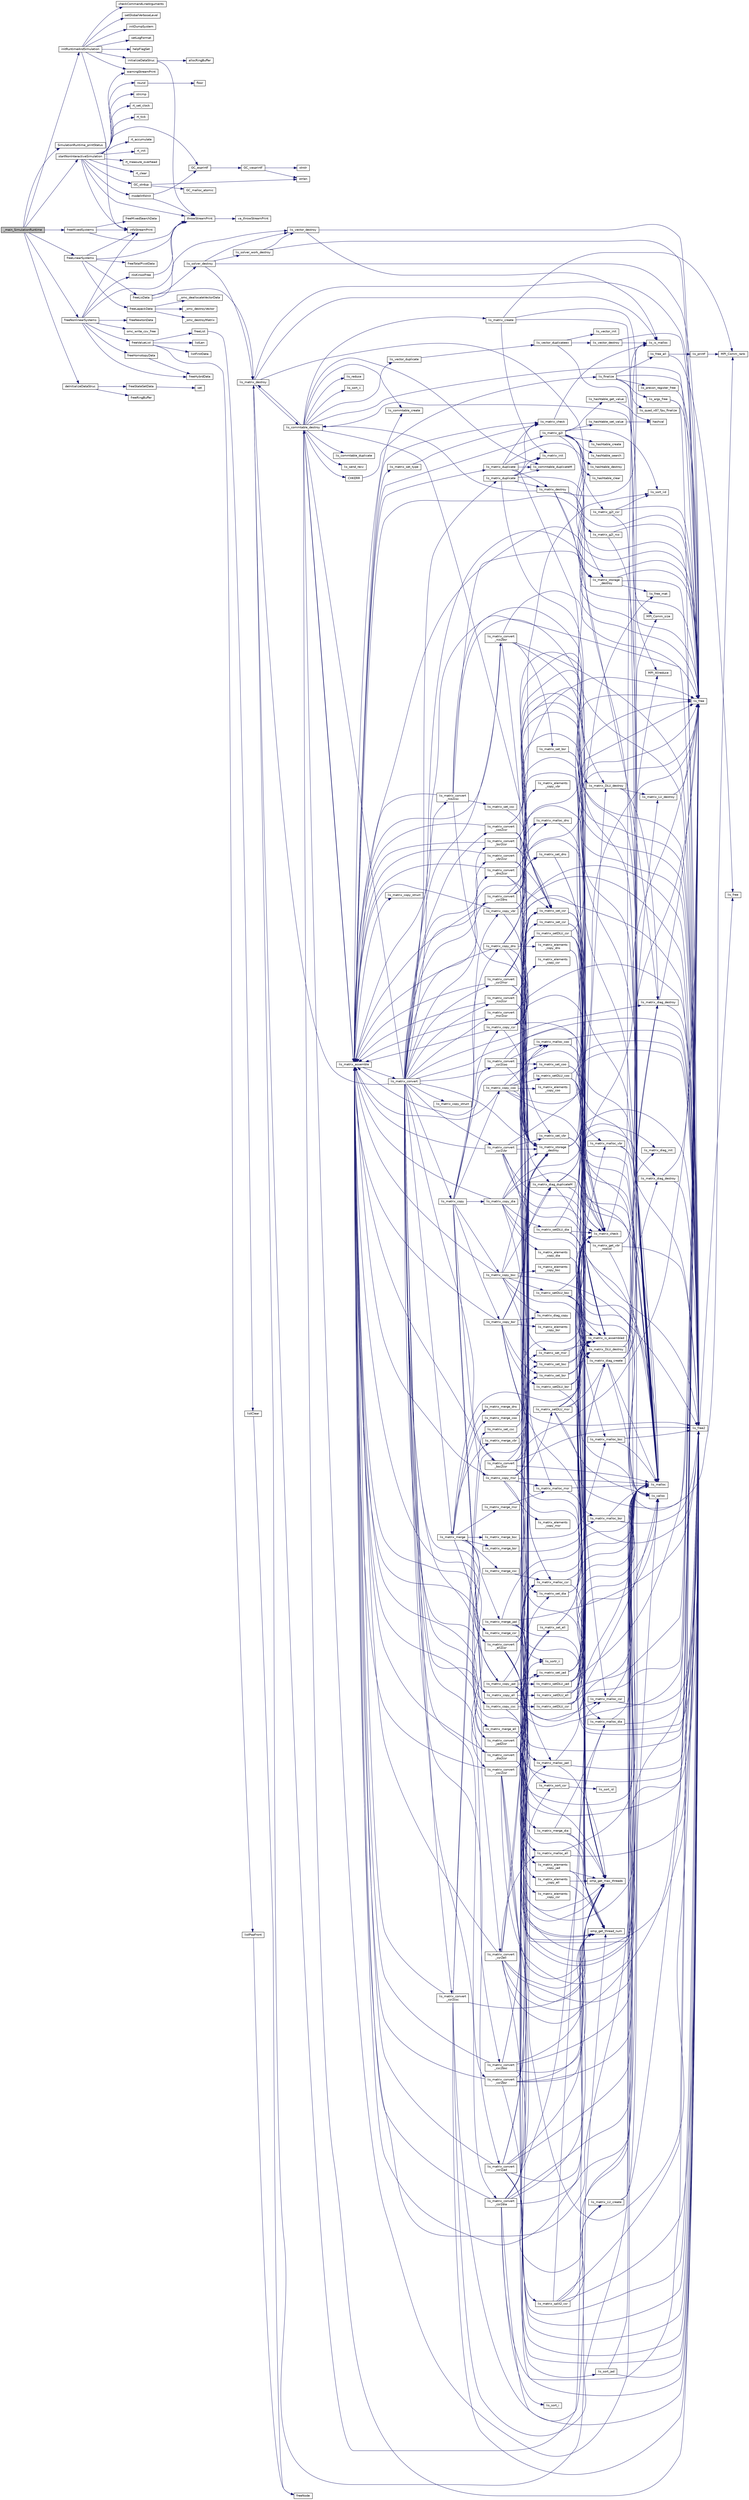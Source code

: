 digraph "_main_SimulationRuntime"
{
  edge [fontname="Helvetica",fontsize="10",labelfontname="Helvetica",labelfontsize="10"];
  node [fontname="Helvetica",fontsize="10",shape=record];
  rankdir="LR";
  Node0 [label="_main_SimulationRuntime",height=0.2,width=0.4,color="black", fillcolor="grey75", style="filled", fontcolor="black"];
  Node0 -> Node1 [color="midnightblue",fontsize="10",style="solid",fontname="Helvetica"];
  Node1 [label="initRuntimeAndSimulation",height=0.2,width=0.4,color="black", fillcolor="white", style="filled",URL="$d4/d09/simulation__runtime_8cpp.html#a032d06efcb1286a645343685adaf5d42"];
  Node1 -> Node2 [color="midnightblue",fontsize="10",style="solid",fontname="Helvetica"];
  Node2 [label="initDumpSystem",height=0.2,width=0.4,color="black", fillcolor="white", style="filled",URL="$d8/d3d/omc__error_8c.html#a81c5ac4fe379c0cfc9db317432040d26"];
  Node1 -> Node3 [color="midnightblue",fontsize="10",style="solid",fontname="Helvetica"];
  Node3 [label="setLogFormat",height=0.2,width=0.4,color="black", fillcolor="white", style="filled",URL="$db/dc1/_simulation_runtime_2c_2simulation_2options_8c.html#a4d01bf478e0773ac8fbd24d424af460a"];
  Node1 -> Node4 [color="midnightblue",fontsize="10",style="solid",fontname="Helvetica"];
  Node4 [label="helpFlagSet",height=0.2,width=0.4,color="black", fillcolor="white", style="filled",URL="$db/dc1/_simulation_runtime_2c_2simulation_2options_8c.html#a4ab79adaf2b38a934c3ff5286be9be14"];
  Node1 -> Node5 [color="midnightblue",fontsize="10",style="solid",fontname="Helvetica"];
  Node5 [label="checkCommandLineArguments",height=0.2,width=0.4,color="black", fillcolor="white", style="filled",URL="$db/dc1/_simulation_runtime_2c_2simulation_2options_8c.html#a8e2097d5320dadcf7c970cc8701c322f"];
  Node1 -> Node6 [color="midnightblue",fontsize="10",style="solid",fontname="Helvetica"];
  Node6 [label="infoStreamPrint",height=0.2,width=0.4,color="black", fillcolor="white", style="filled",URL="$d8/d3d/omc__error_8c.html#a10db3e5db0fc2d27b41ceafbbca0d2ad"];
  Node1 -> Node7 [color="midnightblue",fontsize="10",style="solid",fontname="Helvetica"];
  Node7 [label="warningStreamPrint",height=0.2,width=0.4,color="black", fillcolor="white", style="filled",URL="$d8/d3d/omc__error_8c.html#abe18b369e6a69395e9a328507f9548b9"];
  Node1 -> Node8 [color="midnightblue",fontsize="10",style="solid",fontname="Helvetica"];
  Node8 [label="setGlobalVerboseLevel",height=0.2,width=0.4,color="black", fillcolor="white", style="filled",URL="$d4/d09/simulation__runtime_8cpp.html#ac8169731076c864003ff1383e0889b7c",tooltip="determine verboselevel by investigating flag -lv flags "];
  Node1 -> Node9 [color="midnightblue",fontsize="10",style="solid",fontname="Helvetica"];
  Node9 [label="initializeDataStruc",height=0.2,width=0.4,color="black", fillcolor="white", style="filled",URL="$d6/dd5/model__help_8c.html#a05fda6b2a3fa0c386314dbd9ed0d4e19"];
  Node9 -> Node10 [color="midnightblue",fontsize="10",style="solid",fontname="Helvetica"];
  Node10 [label="allocRingBuffer",height=0.2,width=0.4,color="black", fillcolor="white", style="filled",URL="$d4/d77/ringbuffer_8c.html#acbfe54dc7ed674e0c2411fee9e5a4bad"];
  Node9 -> Node11 [color="midnightblue",fontsize="10",style="solid",fontname="Helvetica"];
  Node11 [label="throwStreamPrint",height=0.2,width=0.4,color="black", fillcolor="white", style="filled",URL="$d8/d3d/omc__error_8c.html#ace3549ed53d1ce9f60bcdfe2f941a592"];
  Node11 -> Node12 [color="midnightblue",fontsize="10",style="solid",fontname="Helvetica"];
  Node12 [label="va_throwStreamPrint",height=0.2,width=0.4,color="black", fillcolor="white", style="filled",URL="$d8/d3d/omc__error_8c.html#aa11774b25878a13bb0b79660763b3ca4"];
  Node0 -> Node13 [color="midnightblue",fontsize="10",style="solid",fontname="Helvetica"];
  Node13 [label="SimulationRuntime_printStatus",height=0.2,width=0.4,color="black", fillcolor="white", style="filled",URL="$d4/d09/simulation__runtime_8cpp.html#ae97135a00a948f867fc045fa415e05e6"];
  Node0 -> Node14 [color="midnightblue",fontsize="10",style="solid",fontname="Helvetica"];
  Node14 [label="startNonInteractiveSimulation",height=0.2,width=0.4,color="black", fillcolor="white", style="filled",URL="$d4/d09/simulation__runtime_8cpp.html#a9842d4e0c2b547d89101758face39ecc"];
  Node14 -> Node11 [color="midnightblue",fontsize="10",style="solid",fontname="Helvetica"];
  Node14 -> Node15 [color="midnightblue",fontsize="10",style="solid",fontname="Helvetica"];
  Node15 [label="round",height=0.2,width=0.4,color="black", fillcolor="white", style="filled",URL="$d2/dee/winmath_8h.html#a345bb21b8360a9450c0d4b20864263af"];
  Node15 -> Node16 [color="midnightblue",fontsize="10",style="solid",fontname="Helvetica"];
  Node16 [label="floor",height=0.2,width=0.4,color="black", fillcolor="white", style="filled",URL="$dc/de2/mcvs_atm_disp__kry__bbd__p_8m.html#a532be631bf22af7829394ffbd4ad7894"];
  Node14 -> Node6 [color="midnightblue",fontsize="10",style="solid",fontname="Helvetica"];
  Node14 -> Node17 [color="midnightblue",fontsize="10",style="solid",fontname="Helvetica"];
  Node17 [label="strcmp",height=0.2,width=0.4,color="black", fillcolor="white", style="filled",URL="$db/d13/_c_vode_get_8m.html#ab022bbe018438998408fda94a327a547"];
  Node14 -> Node7 [color="midnightblue",fontsize="10",style="solid",fontname="Helvetica"];
  Node14 -> Node18 [color="midnightblue",fontsize="10",style="solid",fontname="Helvetica"];
  Node18 [label="rt_set_clock",height=0.2,width=0.4,color="black", fillcolor="white", style="filled",URL="$d7/d28/rtclock_8c.html#af25bd0457bf18255c11e97f671405c29"];
  Node14 -> Node19 [color="midnightblue",fontsize="10",style="solid",fontname="Helvetica"];
  Node19 [label="rt_tick",height=0.2,width=0.4,color="black", fillcolor="white", style="filled",URL="$d7/d28/rtclock_8c.html#a3f601ddb8ffcd5269c769bad9b92544d"];
  Node14 -> Node20 [color="midnightblue",fontsize="10",style="solid",fontname="Helvetica"];
  Node20 [label="modelInfoInit",height=0.2,width=0.4,color="black", fillcolor="white", style="filled",URL="$dc/d9f/simulation__info__json_8c.html#ac04cac8e7013033ca04fc9f598b0ea30"];
  Node20 -> Node21 [color="midnightblue",fontsize="10",style="solid",fontname="Helvetica"];
  Node21 [label="GC_asprintf",height=0.2,width=0.4,color="black", fillcolor="white", style="filled",URL="$d9/d0a/modelica__string_8c.html#a993594d261a9237cec6f42e0f157f372"];
  Node21 -> Node22 [color="midnightblue",fontsize="10",style="solid",fontname="Helvetica"];
  Node22 [label="GC_vasprintf",height=0.2,width=0.4,color="black", fillcolor="white", style="filled",URL="$d9/d0a/modelica__string_8c.html#adf1deccce25bcbb90808de0fcefe2c08"];
  Node22 -> Node23 [color="midnightblue",fontsize="10",style="solid",fontname="Helvetica"];
  Node23 [label="strstr",height=0.2,width=0.4,color="black", fillcolor="white", style="filled",URL="$df/deb/3rd_party_2regex-0_812_2test_2test_8c.html#a1e5ffad39b65fa937afd3ee288ccf877"];
  Node22 -> Node24 [color="midnightblue",fontsize="10",style="solid",fontname="Helvetica"];
  Node24 [label="strlen",height=0.2,width=0.4,color="black", fillcolor="white", style="filled",URL="$d7/d57/iregex_8c.html#a492442620ce65db20fe7297b43cbca65"];
  Node20 -> Node11 [color="midnightblue",fontsize="10",style="solid",fontname="Helvetica"];
  Node14 -> Node25 [color="midnightblue",fontsize="10",style="solid",fontname="Helvetica"];
  Node25 [label="rt_accumulate",height=0.2,width=0.4,color="black", fillcolor="white", style="filled",URL="$d7/d28/rtclock_8c.html#a3fac082492fd21c4f22d61f43ff9f349"];
  Node14 -> Node26 [color="midnightblue",fontsize="10",style="solid",fontname="Helvetica"];
  Node26 [label="rt_init",height=0.2,width=0.4,color="black", fillcolor="white", style="filled",URL="$d7/d28/rtclock_8c.html#a346bd227def3430eeab3c5977175f840"];
  Node14 -> Node27 [color="midnightblue",fontsize="10",style="solid",fontname="Helvetica"];
  Node27 [label="rt_measure_overhead",height=0.2,width=0.4,color="black", fillcolor="white", style="filled",URL="$d7/d28/rtclock_8c.html#a1b0c7a47e6d9d9bb17b87bb18c3df377"];
  Node14 -> Node28 [color="midnightblue",fontsize="10",style="solid",fontname="Helvetica"];
  Node28 [label="rt_clear",height=0.2,width=0.4,color="black", fillcolor="white", style="filled",URL="$d7/d28/rtclock_8c.html#a3200fd9dba18972e658495b3e9f84b71"];
  Node14 -> Node29 [color="midnightblue",fontsize="10",style="solid",fontname="Helvetica"];
  Node29 [label="GC_strdup",height=0.2,width=0.4,color="black", fillcolor="white", style="filled",URL="$d0/daa/gc_8h.html#aada8778777b1e58f947325354fdf6f37"];
  Node29 -> Node24 [color="midnightblue",fontsize="10",style="solid",fontname="Helvetica"];
  Node29 -> Node30 [color="midnightblue",fontsize="10",style="solid",fontname="Helvetica"];
  Node30 [label="GC_malloc_atomic",height=0.2,width=0.4,color="black", fillcolor="white", style="filled",URL="$d6/dcd/malloc_8c.html#a8d9c0e24695301f9b200911f5536d090"];
  Node14 -> Node21 [color="midnightblue",fontsize="10",style="solid",fontname="Helvetica"];
  Node0 -> Node31 [color="midnightblue",fontsize="10",style="solid",fontname="Helvetica"];
  Node31 [label="freeMixedSystems",height=0.2,width=0.4,color="black", fillcolor="white", style="filled",URL="$d6/d66/mixed_system_8c.html#a682dcfaed2178150ed0c3629f7c6e9a9"];
  Node31 -> Node6 [color="midnightblue",fontsize="10",style="solid",fontname="Helvetica"];
  Node31 -> Node32 [color="midnightblue",fontsize="10",style="solid",fontname="Helvetica"];
  Node32 [label="freeMixedSearchData",height=0.2,width=0.4,color="black", fillcolor="white", style="filled",URL="$d3/d36/mixed_search_solver_8c.html#ab5da6ce375c7c6dcadaf0bb65af807c7"];
  Node31 -> Node11 [color="midnightblue",fontsize="10",style="solid",fontname="Helvetica"];
  Node0 -> Node33 [color="midnightblue",fontsize="10",style="solid",fontname="Helvetica"];
  Node33 [label="freeLinearSystems",height=0.2,width=0.4,color="black", fillcolor="white", style="filled",URL="$d1/db9/linear_system_8c.html#aad70f1351a049e0444f3282667819516"];
  Node33 -> Node6 [color="midnightblue",fontsize="10",style="solid",fontname="Helvetica"];
  Node33 -> Node34 [color="midnightblue",fontsize="10",style="solid",fontname="Helvetica"];
  Node34 [label="freeLisData",height=0.2,width=0.4,color="black", fillcolor="white", style="filled",URL="$d4/de5/linear_solver_lis_8c.html#a2083134f327d0476bbdca2d1c4322a2c"];
  Node34 -> Node35 [color="midnightblue",fontsize="10",style="solid",fontname="Helvetica"];
  Node35 [label="lis_matrix_destroy",height=0.2,width=0.4,color="black", fillcolor="white", style="filled",URL="$d3/d33/lis_8h.html#a491b869a868cf07e3887be9afcbd12a9"];
  Node35 -> Node36 [color="midnightblue",fontsize="10",style="solid",fontname="Helvetica"];
  Node36 [label="lis_is_malloc",height=0.2,width=0.4,color="black", fillcolor="white", style="filled",URL="$d3/d33/lis_8h.html#aea2822ab3eb67aea22617f58c3693eba"];
  Node35 -> Node37 [color="midnightblue",fontsize="10",style="solid",fontname="Helvetica"];
  Node37 [label="lis_matrix_storage\l_destroy",height=0.2,width=0.4,color="black", fillcolor="white", style="filled",URL="$db/df9/lis__matrix_8c.html#a5bdaf642483209f45b8358b96c45f55b"];
  Node37 -> Node38 [color="midnightblue",fontsize="10",style="solid",fontname="Helvetica"];
  Node38 [label="lis_free",height=0.2,width=0.4,color="black", fillcolor="white", style="filled",URL="$d3/d33/lis_8h.html#af0814bbca0c23cdf4038206adf4cb94a"];
  Node37 -> Node39 [color="midnightblue",fontsize="10",style="solid",fontname="Helvetica"];
  Node39 [label="lis_free_mat",height=0.2,width=0.4,color="black", fillcolor="white", style="filled",URL="$dd/ddd/lis__system_8h.html#a31052226bd89852d0ce363485a720c68"];
  Node37 -> Node40 [color="midnightblue",fontsize="10",style="solid",fontname="Helvetica"];
  Node40 [label="lis_free2",height=0.2,width=0.4,color="black", fillcolor="white", style="filled",URL="$d3/d33/lis_8h.html#a6bbb2ee65dc29822ab6fb7f306da1dd3"];
  Node40 -> Node41 [color="midnightblue",fontsize="10",style="solid",fontname="Helvetica"];
  Node41 [label="lis_free",height=0.2,width=0.4,color="black", fillcolor="white", style="filled",URL="$d8/d27/lis__memory_8c.html#af0814bbca0c23cdf4038206adf4cb94a"];
  Node35 -> Node42 [color="midnightblue",fontsize="10",style="solid",fontname="Helvetica"];
  Node42 [label="lis_matrix_DLU_destroy",height=0.2,width=0.4,color="black", fillcolor="white", style="filled",URL="$db/df9/lis__matrix_8c.html#a6257d38b74f6ffe4b17da444cbfcf891"];
  Node42 -> Node43 [color="midnightblue",fontsize="10",style="solid",fontname="Helvetica"];
  Node43 [label="lis_matrix_diag_destroy",height=0.2,width=0.4,color="black", fillcolor="white", style="filled",URL="$d1/d1f/lis__matrix_8h.html#ae168ace8efd42f2053ec267262ed32cf"];
  Node43 -> Node38 [color="midnightblue",fontsize="10",style="solid",fontname="Helvetica"];
  Node43 -> Node40 [color="midnightblue",fontsize="10",style="solid",fontname="Helvetica"];
  Node42 -> Node44 [color="midnightblue",fontsize="10",style="solid",fontname="Helvetica"];
  Node44 [label="lis_matrix_LU_destroy",height=0.2,width=0.4,color="black", fillcolor="white", style="filled",URL="$db/df9/lis__matrix_8c.html#af5578afc833e3df18b3394f4350e88a4"];
  Node44 -> Node38 [color="midnightblue",fontsize="10",style="solid",fontname="Helvetica"];
  Node35 -> Node43 [color="midnightblue",fontsize="10",style="solid",fontname="Helvetica"];
  Node35 -> Node38 [color="midnightblue",fontsize="10",style="solid",fontname="Helvetica"];
  Node35 -> Node45 [color="midnightblue",fontsize="10",style="solid",fontname="Helvetica"];
  Node45 [label="lis_commtable_destroy",height=0.2,width=0.4,color="black", fillcolor="white", style="filled",URL="$d6/d1b/lis__mpi_8h.html#aac9a379d4b7e53f8eeefe9a945d95637"];
  Node45 -> Node38 [color="midnightblue",fontsize="10",style="solid",fontname="Helvetica"];
  Node45 -> Node46 [color="midnightblue",fontsize="10",style="solid",fontname="Helvetica"];
  Node46 [label="lis_commtable_duplicate",height=0.2,width=0.4,color="black", fillcolor="white", style="filled",URL="$d6/d1b/lis__mpi_8h.html#abed557c444667da1431cff50410181d9"];
  Node45 -> Node47 [color="midnightblue",fontsize="10",style="solid",fontname="Helvetica"];
  Node47 [label="lis_malloc",height=0.2,width=0.4,color="black", fillcolor="white", style="filled",URL="$d3/d33/lis_8h.html#a122d3f4baa8db5c0253305eb459dff60"];
  Node45 -> Node48 [color="midnightblue",fontsize="10",style="solid",fontname="Helvetica"];
  Node48 [label="lis_commtable_duplicateM",height=0.2,width=0.4,color="black", fillcolor="white", style="filled",URL="$d6/d1b/lis__mpi_8h.html#a585d088fb4f6286de3eec7ae6848c436"];
  Node45 -> Node49 [color="midnightblue",fontsize="10",style="solid",fontname="Helvetica"];
  Node49 [label="lis_commtable_create",height=0.2,width=0.4,color="black", fillcolor="white", style="filled",URL="$d6/d1b/lis__mpi_8h.html#a4b55852911759848ff359a7675c2e639"];
  Node45 -> Node40 [color="midnightblue",fontsize="10",style="solid",fontname="Helvetica"];
  Node45 -> Node50 [color="midnightblue",fontsize="10",style="solid",fontname="Helvetica"];
  Node50 [label="lis_send_recv",height=0.2,width=0.4,color="black", fillcolor="white", style="filled",URL="$d6/d1b/lis__mpi_8h.html#a5945d9e682dc8376768b6331e1e56a6e"];
  Node45 -> Node51 [color="midnightblue",fontsize="10",style="solid",fontname="Helvetica"];
  Node51 [label="MPI_Allreduce",height=0.2,width=0.4,color="black", fillcolor="white", style="filled",URL="$dd/d91/_n___v_dot_prod_8m.html#ada2f602fc0ac693d1c0f4cd1a2fb0d50"];
  Node45 -> Node52 [color="midnightblue",fontsize="10",style="solid",fontname="Helvetica"];
  Node52 [label="CHKERR",height=0.2,width=0.4,color="black", fillcolor="white", style="filled",URL="$d3/d33/lis_8h.html#a22021fddf82de19f001f304f2c3630a4"];
  Node52 -> Node53 [color="midnightblue",fontsize="10",style="solid",fontname="Helvetica"];
  Node53 [label="lis_finalize",height=0.2,width=0.4,color="black", fillcolor="white", style="filled",URL="$d3/d33/lis_8h.html#a952bea9fd9fcb67b0e061e3d34fdad21"];
  Node53 -> Node54 [color="midnightblue",fontsize="10",style="solid",fontname="Helvetica"];
  Node54 [label="lis_precon_register_free",height=0.2,width=0.4,color="black", fillcolor="white", style="filled",URL="$d3/d33/lis_8h.html#ac42eda4c538f9dfea0dee7df2e5a04d3"];
  Node54 -> Node38 [color="midnightblue",fontsize="10",style="solid",fontname="Helvetica"];
  Node53 -> Node55 [color="midnightblue",fontsize="10",style="solid",fontname="Helvetica"];
  Node55 [label="lis_args_free",height=0.2,width=0.4,color="black", fillcolor="white", style="filled",URL="$db/d71/lis__init_8c.html#aef2879fb461a62ec3211bda4095b501d"];
  Node55 -> Node40 [color="midnightblue",fontsize="10",style="solid",fontname="Helvetica"];
  Node55 -> Node38 [color="midnightblue",fontsize="10",style="solid",fontname="Helvetica"];
  Node53 -> Node38 [color="midnightblue",fontsize="10",style="solid",fontname="Helvetica"];
  Node53 -> Node56 [color="midnightblue",fontsize="10",style="solid",fontname="Helvetica"];
  Node56 [label="lis_quad_x87_fpu_finalize",height=0.2,width=0.4,color="black", fillcolor="white", style="filled",URL="$d0/d8b/lis__precision_8h.html#a850848e079eed39d8a6a6955c24e948e"];
  Node53 -> Node57 [color="midnightblue",fontsize="10",style="solid",fontname="Helvetica"];
  Node57 [label="lis_free_all",height=0.2,width=0.4,color="black", fillcolor="white", style="filled",URL="$dd/ddd/lis__system_8h.html#a5179b1aa24ae67ff355b90b60dc4cc7b"];
  Node57 -> Node58 [color="midnightblue",fontsize="10",style="solid",fontname="Helvetica"];
  Node58 [label="lis_printf",height=0.2,width=0.4,color="black", fillcolor="white", style="filled",URL="$dd/ddd/lis__system_8h.html#a2a30f959169ad86b4d3ee5c8262eb4d5"];
  Node58 -> Node59 [color="midnightblue",fontsize="10",style="solid",fontname="Helvetica"];
  Node59 [label="MPI_Comm_rank",height=0.2,width=0.4,color="black", fillcolor="white", style="filled",URL="$d5/dd9/_dummy_8c.html#a30cb49aa404bf93b44fbe96b97b83284"];
  Node57 -> Node41 [color="midnightblue",fontsize="10",style="solid",fontname="Helvetica"];
  Node45 -> Node60 [color="midnightblue",fontsize="10",style="solid",fontname="Helvetica"];
  Node60 [label="lis_reduce",height=0.2,width=0.4,color="black", fillcolor="white", style="filled",URL="$d6/d1b/lis__mpi_8h.html#a34d4aae4922e08b4939eb2c30f40745c"];
  Node45 -> Node61 [color="midnightblue",fontsize="10",style="solid",fontname="Helvetica"];
  Node61 [label="lis_matrix_create",height=0.2,width=0.4,color="black", fillcolor="white", style="filled",URL="$d3/d33/lis_8h.html#a7c17a4a2025a8ebb622a1374fb040d25"];
  Node61 -> Node47 [color="midnightblue",fontsize="10",style="solid",fontname="Helvetica"];
  Node61 -> Node62 [color="midnightblue",fontsize="10",style="solid",fontname="Helvetica"];
  Node62 [label="lis_matrix_init",height=0.2,width=0.4,color="black", fillcolor="white", style="filled",URL="$db/df9/lis__matrix_8c.html#a20b71df56f9842bc7a3d6b3463e0d419"];
  Node61 -> Node63 [color="midnightblue",fontsize="10",style="solid",fontname="Helvetica"];
  Node63 [label="MPI_Comm_size",height=0.2,width=0.4,color="black", fillcolor="white", style="filled",URL="$dc/de2/mcvs_atm_disp__kry__bbd__p_8m.html#a0752c9f8e974c942931e1e760ac292c0"];
  Node61 -> Node59 [color="midnightblue",fontsize="10",style="solid",fontname="Helvetica"];
  Node45 -> Node64 [color="midnightblue",fontsize="10",style="solid",fontname="Helvetica"];
  Node64 [label="lis_sort_ii",height=0.2,width=0.4,color="black", fillcolor="white", style="filled",URL="$dd/ddd/lis__system_8h.html#a9721c673539c99937aef4898e83ce09e"];
  Node45 -> Node65 [color="midnightblue",fontsize="10",style="solid",fontname="Helvetica"];
  Node65 [label="lis_matrix_set_csr",height=0.2,width=0.4,color="black", fillcolor="white", style="filled",URL="$d3/d33/lis_8h.html#a4aa92813998c9036056cff9d515966b0"];
  Node65 -> Node66 [color="midnightblue",fontsize="10",style="solid",fontname="Helvetica"];
  Node66 [label="lis_matrix_check",height=0.2,width=0.4,color="black", fillcolor="white", style="filled",URL="$d1/d1f/lis__matrix_8h.html#a207498479aa02c1ad6f182cdd1cc957d"];
  Node66 -> Node36 [color="midnightblue",fontsize="10",style="solid",fontname="Helvetica"];
  Node65 -> Node67 [color="midnightblue",fontsize="10",style="solid",fontname="Helvetica"];
  Node67 [label="lis_matrix_is_assembled",height=0.2,width=0.4,color="black", fillcolor="white", style="filled",URL="$d3/d33/lis_8h.html#a5f054f4c345bfc1f76e5eed52e3028d2"];
  Node45 -> Node35 [color="midnightblue",fontsize="10",style="solid",fontname="Helvetica"];
  Node45 -> Node68 [color="midnightblue",fontsize="10",style="solid",fontname="Helvetica"];
  Node68 [label="lis_matrix_assemble",height=0.2,width=0.4,color="black", fillcolor="white", style="filled",URL="$d3/d33/lis_8h.html#ae1402e06056bc46de9adb5ef8f768cb7"];
  Node68 -> Node69 [color="midnightblue",fontsize="10",style="solid",fontname="Helvetica"];
  Node69 [label="lis_matrix_check",height=0.2,width=0.4,color="black", fillcolor="white", style="filled",URL="$db/df9/lis__matrix_8c.html#a207498479aa02c1ad6f182cdd1cc957d"];
  Node69 -> Node36 [color="midnightblue",fontsize="10",style="solid",fontname="Helvetica"];
  Node68 -> Node70 [color="midnightblue",fontsize="10",style="solid",fontname="Helvetica"];
  Node70 [label="lis_matrix_g2l",height=0.2,width=0.4,color="black", fillcolor="white", style="filled",URL="$d6/d1b/lis__mpi_8h.html#a1a662eb33cb8a96652ff81da35f3ae91"];
  Node70 -> Node71 [color="midnightblue",fontsize="10",style="solid",fontname="Helvetica"];
  Node71 [label="lis_matrix_g2l_csr",height=0.2,width=0.4,color="black", fillcolor="white", style="filled",URL="$de/df7/lis__matrix__mpi_8c.html#a8fbe986edad8e2aae7c4d115c342884b"];
  Node71 -> Node47 [color="midnightblue",fontsize="10",style="solid",fontname="Helvetica"];
  Node71 -> Node38 [color="midnightblue",fontsize="10",style="solid",fontname="Helvetica"];
  Node71 -> Node72 [color="midnightblue",fontsize="10",style="solid",fontname="Helvetica"];
  Node72 [label="lis_sort_iid",height=0.2,width=0.4,color="black", fillcolor="white", style="filled",URL="$dd/ddd/lis__system_8h.html#a1ddccf6547bf1abd97105bcac045922f"];
  Node70 -> Node73 [color="midnightblue",fontsize="10",style="solid",fontname="Helvetica"];
  Node73 [label="lis_matrix_g2l_rco",height=0.2,width=0.4,color="black", fillcolor="white", style="filled",URL="$de/df7/lis__matrix__mpi_8c.html#aae800a7ab5ae37803efcb30c6a9e8948"];
  Node73 -> Node47 [color="midnightblue",fontsize="10",style="solid",fontname="Helvetica"];
  Node73 -> Node38 [color="midnightblue",fontsize="10",style="solid",fontname="Helvetica"];
  Node70 -> Node74 [color="midnightblue",fontsize="10",style="solid",fontname="Helvetica"];
  Node74 [label="lis_hashtable_create",height=0.2,width=0.4,color="black", fillcolor="white", style="filled",URL="$dd/ddd/lis__system_8h.html#a692ab01c1e3e7a91b42cd88241730e51"];
  Node70 -> Node38 [color="midnightblue",fontsize="10",style="solid",fontname="Helvetica"];
  Node70 -> Node75 [color="midnightblue",fontsize="10",style="solid",fontname="Helvetica"];
  Node75 [label="lis_hashtable_search",height=0.2,width=0.4,color="black", fillcolor="white", style="filled",URL="$dd/ddd/lis__system_8h.html#acbe7a9c93b9c26a7fe6f87dfa3b07e94"];
  Node70 -> Node76 [color="midnightblue",fontsize="10",style="solid",fontname="Helvetica"];
  Node76 [label="lis_hashtable_set_value",height=0.2,width=0.4,color="black", fillcolor="white", style="filled",URL="$dd/ddd/lis__system_8h.html#a146c8a19b30b0c269af57731256ba0d0"];
  Node76 -> Node77 [color="midnightblue",fontsize="10",style="solid",fontname="Helvetica"];
  Node77 [label="hashval",height=0.2,width=0.4,color="black", fillcolor="white", style="filled",URL="$d9/d8a/lp___hash_8c.html#a4341c9502229f42a1d569e06476d6eec"];
  Node70 -> Node47 [color="midnightblue",fontsize="10",style="solid",fontname="Helvetica"];
  Node70 -> Node78 [color="midnightblue",fontsize="10",style="solid",fontname="Helvetica"];
  Node78 [label="lis_hashtable_destroy",height=0.2,width=0.4,color="black", fillcolor="white", style="filled",URL="$dd/ddd/lis__system_8h.html#a1dfd7ce6918c7acd8667db3da426a07a"];
  Node70 -> Node79 [color="midnightblue",fontsize="10",style="solid",fontname="Helvetica"];
  Node79 [label="lis_hashtable_clear",height=0.2,width=0.4,color="black", fillcolor="white", style="filled",URL="$dd/ddd/lis__system_8h.html#ac06161fe9739828e13cb088e6f1c025c"];
  Node70 -> Node80 [color="midnightblue",fontsize="10",style="solid",fontname="Helvetica"];
  Node80 [label="lis_hashtable_get_value",height=0.2,width=0.4,color="black", fillcolor="white", style="filled",URL="$dd/ddd/lis__system_8h.html#a2e1e75519f072397470eff547183dc24"];
  Node80 -> Node77 [color="midnightblue",fontsize="10",style="solid",fontname="Helvetica"];
  Node70 -> Node72 [color="midnightblue",fontsize="10",style="solid",fontname="Helvetica"];
  Node68 -> Node49 [color="midnightblue",fontsize="10",style="solid",fontname="Helvetica"];
  Node68 -> Node81 [color="midnightblue",fontsize="10",style="solid",fontname="Helvetica"];
  Node81 [label="lis_matrix_duplicate",height=0.2,width=0.4,color="black", fillcolor="white", style="filled",URL="$db/df9/lis__matrix_8c.html#a26fe63f58afed746160710bfc754950c"];
  Node81 -> Node69 [color="midnightblue",fontsize="10",style="solid",fontname="Helvetica"];
  Node81 -> Node47 [color="midnightblue",fontsize="10",style="solid",fontname="Helvetica"];
  Node81 -> Node62 [color="midnightblue",fontsize="10",style="solid",fontname="Helvetica"];
  Node81 -> Node82 [color="midnightblue",fontsize="10",style="solid",fontname="Helvetica"];
  Node82 [label="lis_matrix_destroy",height=0.2,width=0.4,color="black", fillcolor="white", style="filled",URL="$db/df9/lis__matrix_8c.html#a491b869a868cf07e3887be9afcbd12a9"];
  Node82 -> Node36 [color="midnightblue",fontsize="10",style="solid",fontname="Helvetica"];
  Node82 -> Node37 [color="midnightblue",fontsize="10",style="solid",fontname="Helvetica"];
  Node82 -> Node42 [color="midnightblue",fontsize="10",style="solid",fontname="Helvetica"];
  Node82 -> Node43 [color="midnightblue",fontsize="10",style="solid",fontname="Helvetica"];
  Node82 -> Node38 [color="midnightblue",fontsize="10",style="solid",fontname="Helvetica"];
  Node82 -> Node45 [color="midnightblue",fontsize="10",style="solid",fontname="Helvetica"];
  Node81 -> Node38 [color="midnightblue",fontsize="10",style="solid",fontname="Helvetica"];
  Node81 -> Node48 [color="midnightblue",fontsize="10",style="solid",fontname="Helvetica"];
  Node68 -> Node83 [color="midnightblue",fontsize="10",style="solid",fontname="Helvetica"];
  Node83 [label="lis_matrix_set_type",height=0.2,width=0.4,color="black", fillcolor="white", style="filled",URL="$db/df9/lis__matrix_8c.html#ab3cec3a77159281367c103bfd5f66b1f"];
  Node83 -> Node69 [color="midnightblue",fontsize="10",style="solid",fontname="Helvetica"];
  Node68 -> Node84 [color="midnightblue",fontsize="10",style="solid",fontname="Helvetica"];
  Node84 [label="lis_matrix_convert",height=0.2,width=0.4,color="black", fillcolor="white", style="filled",URL="$d3/d33/lis_8h.html#ab39d0caf58328972e946f74dc4866d8d"];
  Node84 -> Node66 [color="midnightblue",fontsize="10",style="solid",fontname="Helvetica"];
  Node84 -> Node85 [color="midnightblue",fontsize="10",style="solid",fontname="Helvetica"];
  Node85 [label="lis_matrix_merge",height=0.2,width=0.4,color="black", fillcolor="white", style="filled",URL="$d5/d58/lis__matrix__ops_8c.html#a7bf745e0bddac76a495537d2246b543d"];
  Node85 -> Node86 [color="midnightblue",fontsize="10",style="solid",fontname="Helvetica"];
  Node86 [label="lis_matrix_merge_csr",height=0.2,width=0.4,color="black", fillcolor="white", style="filled",URL="$d1/d1f/lis__matrix_8h.html#aff12b63318888aeedf8b7cfe3367f644"];
  Node86 -> Node87 [color="midnightblue",fontsize="10",style="solid",fontname="Helvetica"];
  Node87 [label="lis_matrix_malloc_csr",height=0.2,width=0.4,color="black", fillcolor="white", style="filled",URL="$da/d24/lis__matrix__csr_8c.html#a058ca6de425335bf826453c9440a3272"];
  Node87 -> Node47 [color="midnightblue",fontsize="10",style="solid",fontname="Helvetica"];
  Node87 -> Node40 [color="midnightblue",fontsize="10",style="solid",fontname="Helvetica"];
  Node85 -> Node88 [color="midnightblue",fontsize="10",style="solid",fontname="Helvetica"];
  Node88 [label="lis_matrix_merge_csc",height=0.2,width=0.4,color="black", fillcolor="white", style="filled",URL="$d1/d1f/lis__matrix_8h.html#a0ff72fd78be5855d6d8f06455821e1a3"];
  Node88 -> Node89 [color="midnightblue",fontsize="10",style="solid",fontname="Helvetica"];
  Node89 [label="lis_matrix_malloc_csr",height=0.2,width=0.4,color="black", fillcolor="white", style="filled",URL="$d3/d33/lis_8h.html#a058ca6de425335bf826453c9440a3272"];
  Node89 -> Node47 [color="midnightblue",fontsize="10",style="solid",fontname="Helvetica"];
  Node89 -> Node40 [color="midnightblue",fontsize="10",style="solid",fontname="Helvetica"];
  Node85 -> Node90 [color="midnightblue",fontsize="10",style="solid",fontname="Helvetica"];
  Node90 [label="lis_matrix_merge_msr",height=0.2,width=0.4,color="black", fillcolor="white", style="filled",URL="$d1/d1f/lis__matrix_8h.html#a94f05b3662f133dbb3469aa0be9c3b00"];
  Node90 -> Node91 [color="midnightblue",fontsize="10",style="solid",fontname="Helvetica"];
  Node91 [label="lis_matrix_malloc_msr",height=0.2,width=0.4,color="black", fillcolor="white", style="filled",URL="$da/dcc/lis__matrix__msr_8c.html#afd82ee6acb6eaefce20240a192f738f7"];
  Node91 -> Node47 [color="midnightblue",fontsize="10",style="solid",fontname="Helvetica"];
  Node91 -> Node40 [color="midnightblue",fontsize="10",style="solid",fontname="Helvetica"];
  Node85 -> Node92 [color="midnightblue",fontsize="10",style="solid",fontname="Helvetica"];
  Node92 [label="lis_matrix_merge_bsr",height=0.2,width=0.4,color="black", fillcolor="white", style="filled",URL="$d1/d1f/lis__matrix_8h.html#a5513e5aca8c247f18a7bd8c8cad0b2f6"];
  Node92 -> Node93 [color="midnightblue",fontsize="10",style="solid",fontname="Helvetica"];
  Node93 [label="lis_matrix_malloc_bsr",height=0.2,width=0.4,color="black", fillcolor="white", style="filled",URL="$d9/d05/lis__matrix__bsr_8c.html#aa2ef705edd3e30873cb6a2d419aab449"];
  Node93 -> Node47 [color="midnightblue",fontsize="10",style="solid",fontname="Helvetica"];
  Node93 -> Node40 [color="midnightblue",fontsize="10",style="solid",fontname="Helvetica"];
  Node85 -> Node94 [color="midnightblue",fontsize="10",style="solid",fontname="Helvetica"];
  Node94 [label="lis_matrix_merge_ell",height=0.2,width=0.4,color="black", fillcolor="white", style="filled",URL="$d1/d1f/lis__matrix_8h.html#a83cb2719e24ecbb53ed074dbc9941ad9"];
  Node94 -> Node95 [color="midnightblue",fontsize="10",style="solid",fontname="Helvetica"];
  Node95 [label="lis_matrix_malloc_ell",height=0.2,width=0.4,color="black", fillcolor="white", style="filled",URL="$d3/d4b/lis__matrix__ell_8c.html#af44c450eda9fd1a15d930b3ca3002521"];
  Node95 -> Node47 [color="midnightblue",fontsize="10",style="solid",fontname="Helvetica"];
  Node95 -> Node40 [color="midnightblue",fontsize="10",style="solid",fontname="Helvetica"];
  Node85 -> Node96 [color="midnightblue",fontsize="10",style="solid",fontname="Helvetica"];
  Node96 [label="lis_matrix_merge_jad",height=0.2,width=0.4,color="black", fillcolor="white", style="filled",URL="$d1/d1f/lis__matrix_8h.html#ae2e2236f51b82d9afb90a582b1490d2b"];
  Node96 -> Node47 [color="midnightblue",fontsize="10",style="solid",fontname="Helvetica"];
  Node96 -> Node40 [color="midnightblue",fontsize="10",style="solid",fontname="Helvetica"];
  Node96 -> Node97 [color="midnightblue",fontsize="10",style="solid",fontname="Helvetica"];
  Node97 [label="omp_get_max_threads",height=0.2,width=0.4,color="black", fillcolor="white", style="filled",URL="$d3/d5a/gk__proto_8h.html#aa00d2b875207d14eba24b62e65e795dd"];
  Node96 -> Node98 [color="midnightblue",fontsize="10",style="solid",fontname="Helvetica"];
  Node98 [label="omp_get_thread_num",height=0.2,width=0.4,color="black", fillcolor="white", style="filled",URL="$d3/d5a/gk__proto_8h.html#afd4d1cfdcccf111a8ab472b1fef44d7f"];
  Node96 -> Node99 [color="midnightblue",fontsize="10",style="solid",fontname="Helvetica"];
  Node99 [label="lis_matrix_malloc_jad",height=0.2,width=0.4,color="black", fillcolor="white", style="filled",URL="$de/d5b/lis__matrix__jad_8c.html#a8f0b2689f69afa9b67c5e6ba51415923"];
  Node99 -> Node97 [color="midnightblue",fontsize="10",style="solid",fontname="Helvetica"];
  Node99 -> Node47 [color="midnightblue",fontsize="10",style="solid",fontname="Helvetica"];
  Node99 -> Node40 [color="midnightblue",fontsize="10",style="solid",fontname="Helvetica"];
  Node96 -> Node100 [color="midnightblue",fontsize="10",style="solid",fontname="Helvetica"];
  Node100 [label="lis_sortr_ii",height=0.2,width=0.4,color="black", fillcolor="white", style="filled",URL="$dd/ddd/lis__system_8h.html#a92108e7be53f6495c7a181601a426228"];
  Node85 -> Node101 [color="midnightblue",fontsize="10",style="solid",fontname="Helvetica"];
  Node101 [label="lis_matrix_merge_dia",height=0.2,width=0.4,color="black", fillcolor="white", style="filled",URL="$d1/d1f/lis__matrix_8h.html#a1add11eafac04d9dead4361dc3e51fca"];
  Node101 -> Node102 [color="midnightblue",fontsize="10",style="solid",fontname="Helvetica"];
  Node102 [label="lis_matrix_malloc_dia",height=0.2,width=0.4,color="black", fillcolor="white", style="filled",URL="$d5/da1/lis__matrix__dia_8c.html#a5f130b4bb19280f422ade8f7197d7295"];
  Node102 -> Node47 [color="midnightblue",fontsize="10",style="solid",fontname="Helvetica"];
  Node102 -> Node40 [color="midnightblue",fontsize="10",style="solid",fontname="Helvetica"];
  Node101 -> Node97 [color="midnightblue",fontsize="10",style="solid",fontname="Helvetica"];
  Node101 -> Node98 [color="midnightblue",fontsize="10",style="solid",fontname="Helvetica"];
  Node85 -> Node103 [color="midnightblue",fontsize="10",style="solid",fontname="Helvetica"];
  Node103 [label="lis_matrix_merge_bsc",height=0.2,width=0.4,color="black", fillcolor="white", style="filled",URL="$d1/d1f/lis__matrix_8h.html#a62488f811ffc02bf64e063d3ce161f11"];
  Node103 -> Node104 [color="midnightblue",fontsize="10",style="solid",fontname="Helvetica"];
  Node104 [label="lis_matrix_malloc_bsc",height=0.2,width=0.4,color="black", fillcolor="white", style="filled",URL="$d0/d7d/lis__matrix__bsc_8c.html#a8b0dbf26ada34ff823478a1f878ca9db"];
  Node104 -> Node47 [color="midnightblue",fontsize="10",style="solid",fontname="Helvetica"];
  Node104 -> Node40 [color="midnightblue",fontsize="10",style="solid",fontname="Helvetica"];
  Node85 -> Node105 [color="midnightblue",fontsize="10",style="solid",fontname="Helvetica"];
  Node105 [label="lis_matrix_merge_dns",height=0.2,width=0.4,color="black", fillcolor="white", style="filled",URL="$d1/d1f/lis__matrix_8h.html#ad435442f1255bb4b3d415716dfd0fc45"];
  Node85 -> Node106 [color="midnightblue",fontsize="10",style="solid",fontname="Helvetica"];
  Node106 [label="lis_matrix_merge_coo",height=0.2,width=0.4,color="black", fillcolor="white", style="filled",URL="$d1/d1f/lis__matrix_8h.html#a22e8033c951b9797132c2d231556b12f"];
  Node106 -> Node107 [color="midnightblue",fontsize="10",style="solid",fontname="Helvetica"];
  Node107 [label="lis_matrix_malloc_coo",height=0.2,width=0.4,color="black", fillcolor="white", style="filled",URL="$d4/db1/lis__matrix__coo_8c.html#acf8bee45770cdfe6bbc195e8fcc236df"];
  Node107 -> Node47 [color="midnightblue",fontsize="10",style="solid",fontname="Helvetica"];
  Node107 -> Node40 [color="midnightblue",fontsize="10",style="solid",fontname="Helvetica"];
  Node85 -> Node108 [color="midnightblue",fontsize="10",style="solid",fontname="Helvetica"];
  Node108 [label="lis_matrix_merge_vbr",height=0.2,width=0.4,color="black", fillcolor="white", style="filled",URL="$d1/d1f/lis__matrix_8h.html#a31290dfc9b4129bb432513fc287c13cc"];
  Node108 -> Node109 [color="midnightblue",fontsize="10",style="solid",fontname="Helvetica"];
  Node109 [label="lis_matrix_malloc_vbr",height=0.2,width=0.4,color="black", fillcolor="white", style="filled",URL="$db/d7b/lis__matrix__vbr_8c.html#aba6878437ec4dc85f8d82c01f4bff462"];
  Node109 -> Node47 [color="midnightblue",fontsize="10",style="solid",fontname="Helvetica"];
  Node109 -> Node40 [color="midnightblue",fontsize="10",style="solid",fontname="Helvetica"];
  Node85 -> Node110 [color="midnightblue",fontsize="10",style="solid",fontname="Helvetica"];
  Node110 [label="lis_matrix_DLU_destroy",height=0.2,width=0.4,color="black", fillcolor="white", style="filled",URL="$d1/d1f/lis__matrix_8h.html#a6257d38b74f6ffe4b17da444cbfcf891"];
  Node110 -> Node43 [color="midnightblue",fontsize="10",style="solid",fontname="Helvetica"];
  Node110 -> Node44 [color="midnightblue",fontsize="10",style="solid",fontname="Helvetica"];
  Node84 -> Node111 [color="midnightblue",fontsize="10",style="solid",fontname="Helvetica"];
  Node111 [label="lis_matrix_copy",height=0.2,width=0.4,color="black", fillcolor="white", style="filled",URL="$d5/d58/lis__matrix__ops_8c.html#a1a649d823fe705d725e2a16be5292288"];
  Node111 -> Node66 [color="midnightblue",fontsize="10",style="solid",fontname="Helvetica"];
  Node111 -> Node112 [color="midnightblue",fontsize="10",style="solid",fontname="Helvetica"];
  Node112 [label="lis_matrix_copy_csr",height=0.2,width=0.4,color="black", fillcolor="white", style="filled",URL="$d1/d1f/lis__matrix_8h.html#ae610d31c563c2bd06e5dfddaf68d8f9b"];
  Node112 -> Node87 [color="midnightblue",fontsize="10",style="solid",fontname="Helvetica"];
  Node112 -> Node40 [color="midnightblue",fontsize="10",style="solid",fontname="Helvetica"];
  Node112 -> Node47 [color="midnightblue",fontsize="10",style="solid",fontname="Helvetica"];
  Node112 -> Node113 [color="midnightblue",fontsize="10",style="solid",fontname="Helvetica"];
  Node113 [label="lis_matrix_elements\l_copy_csr",height=0.2,width=0.4,color="black", fillcolor="white", style="filled",URL="$da/d24/lis__matrix__csr_8c.html#ab9ef64728750a1ed8d7a494841d4e304"];
  Node112 -> Node114 [color="midnightblue",fontsize="10",style="solid",fontname="Helvetica"];
  Node114 [label="lis_matrix_setDLU_csr",height=0.2,width=0.4,color="black", fillcolor="white", style="filled",URL="$da/d24/lis__matrix__csr_8c.html#a26509578cc1c980adef440baa308fdbc"];
  Node114 -> Node66 [color="midnightblue",fontsize="10",style="solid",fontname="Helvetica"];
  Node114 -> Node67 [color="midnightblue",fontsize="10",style="solid",fontname="Helvetica"];
  Node114 -> Node115 [color="midnightblue",fontsize="10",style="solid",fontname="Helvetica"];
  Node115 [label="lis_calloc",height=0.2,width=0.4,color="black", fillcolor="white", style="filled",URL="$d3/d33/lis_8h.html#a27e03336c86280f82c32fbd82405bc4d"];
  Node114 -> Node110 [color="midnightblue",fontsize="10",style="solid",fontname="Helvetica"];
  Node114 -> Node116 [color="midnightblue",fontsize="10",style="solid",fontname="Helvetica"];
  Node116 [label="lis_matrix_diag_create",height=0.2,width=0.4,color="black", fillcolor="white", style="filled",URL="$d1/d1f/lis__matrix_8h.html#a25608d1b7b208f29380b0c0b04769a40"];
  Node116 -> Node47 [color="midnightblue",fontsize="10",style="solid",fontname="Helvetica"];
  Node116 -> Node117 [color="midnightblue",fontsize="10",style="solid",fontname="Helvetica"];
  Node117 [label="lis_matrix_diag_init",height=0.2,width=0.4,color="black", fillcolor="white", style="filled",URL="$d0/d7f/lis__matrix__diag_8c.html#ab6454635a79e417628fab95d4572584a"];
  Node116 -> Node63 [color="midnightblue",fontsize="10",style="solid",fontname="Helvetica"];
  Node116 -> Node59 [color="midnightblue",fontsize="10",style="solid",fontname="Helvetica"];
  Node116 -> Node118 [color="midnightblue",fontsize="10",style="solid",fontname="Helvetica"];
  Node118 [label="lis_matrix_diag_destroy",height=0.2,width=0.4,color="black", fillcolor="white", style="filled",URL="$d0/d7f/lis__matrix__diag_8c.html#ae168ace8efd42f2053ec267262ed32cf"];
  Node118 -> Node38 [color="midnightblue",fontsize="10",style="solid",fontname="Helvetica"];
  Node118 -> Node40 [color="midnightblue",fontsize="10",style="solid",fontname="Helvetica"];
  Node116 -> Node51 [color="midnightblue",fontsize="10",style="solid",fontname="Helvetica"];
  Node114 -> Node38 [color="midnightblue",fontsize="10",style="solid",fontname="Helvetica"];
  Node112 -> Node119 [color="midnightblue",fontsize="10",style="solid",fontname="Helvetica"];
  Node119 [label="lis_matrix_set_csr",height=0.2,width=0.4,color="black", fillcolor="white", style="filled",URL="$da/d24/lis__matrix__csr_8c.html#a24cda5e0464af4b45be3811ebf5569af"];
  Node119 -> Node66 [color="midnightblue",fontsize="10",style="solid",fontname="Helvetica"];
  Node119 -> Node67 [color="midnightblue",fontsize="10",style="solid",fontname="Helvetica"];
  Node112 -> Node68 [color="midnightblue",fontsize="10",style="solid",fontname="Helvetica"];
  Node112 -> Node120 [color="midnightblue",fontsize="10",style="solid",fontname="Helvetica"];
  Node120 [label="lis_matrix_storage\l_destroy",height=0.2,width=0.4,color="black", fillcolor="white", style="filled",URL="$d1/d1f/lis__matrix_8h.html#a5bdaf642483209f45b8358b96c45f55b"];
  Node120 -> Node38 [color="midnightblue",fontsize="10",style="solid",fontname="Helvetica"];
  Node120 -> Node39 [color="midnightblue",fontsize="10",style="solid",fontname="Helvetica"];
  Node120 -> Node40 [color="midnightblue",fontsize="10",style="solid",fontname="Helvetica"];
  Node111 -> Node121 [color="midnightblue",fontsize="10",style="solid",fontname="Helvetica"];
  Node121 [label="lis_matrix_copy_csc",height=0.2,width=0.4,color="black", fillcolor="white", style="filled",URL="$d1/d1f/lis__matrix_8h.html#ae69325d1f1108812b27f1ca13aebab86"];
  Node121 -> Node89 [color="midnightblue",fontsize="10",style="solid",fontname="Helvetica"];
  Node121 -> Node40 [color="midnightblue",fontsize="10",style="solid",fontname="Helvetica"];
  Node121 -> Node47 [color="midnightblue",fontsize="10",style="solid",fontname="Helvetica"];
  Node121 -> Node122 [color="midnightblue",fontsize="10",style="solid",fontname="Helvetica"];
  Node122 [label="lis_matrix_elements\l_copy_csr",height=0.2,width=0.4,color="black", fillcolor="white", style="filled",URL="$d1/d1f/lis__matrix_8h.html#ab9ef64728750a1ed8d7a494841d4e304"];
  Node121 -> Node123 [color="midnightblue",fontsize="10",style="solid",fontname="Helvetica"];
  Node123 [label="lis_matrix_setDLU_csr",height=0.2,width=0.4,color="black", fillcolor="white", style="filled",URL="$d1/d1f/lis__matrix_8h.html#a26509578cc1c980adef440baa308fdbc"];
  Node123 -> Node66 [color="midnightblue",fontsize="10",style="solid",fontname="Helvetica"];
  Node123 -> Node67 [color="midnightblue",fontsize="10",style="solid",fontname="Helvetica"];
  Node123 -> Node115 [color="midnightblue",fontsize="10",style="solid",fontname="Helvetica"];
  Node123 -> Node110 [color="midnightblue",fontsize="10",style="solid",fontname="Helvetica"];
  Node123 -> Node116 [color="midnightblue",fontsize="10",style="solid",fontname="Helvetica"];
  Node123 -> Node38 [color="midnightblue",fontsize="10",style="solid",fontname="Helvetica"];
  Node121 -> Node65 [color="midnightblue",fontsize="10",style="solid",fontname="Helvetica"];
  Node121 -> Node68 [color="midnightblue",fontsize="10",style="solid",fontname="Helvetica"];
  Node121 -> Node120 [color="midnightblue",fontsize="10",style="solid",fontname="Helvetica"];
  Node111 -> Node124 [color="midnightblue",fontsize="10",style="solid",fontname="Helvetica"];
  Node124 [label="lis_matrix_copy_msr",height=0.2,width=0.4,color="black", fillcolor="white", style="filled",URL="$d1/d1f/lis__matrix_8h.html#a8b08680d6d8a52d2073ac4b683fa912f"];
  Node124 -> Node91 [color="midnightblue",fontsize="10",style="solid",fontname="Helvetica"];
  Node124 -> Node40 [color="midnightblue",fontsize="10",style="solid",fontname="Helvetica"];
  Node124 -> Node47 [color="midnightblue",fontsize="10",style="solid",fontname="Helvetica"];
  Node124 -> Node125 [color="midnightblue",fontsize="10",style="solid",fontname="Helvetica"];
  Node125 [label="lis_matrix_elements\l_copy_msr",height=0.2,width=0.4,color="black", fillcolor="white", style="filled",URL="$da/dcc/lis__matrix__msr_8c.html#a5c5d839dae4ccc47fec09e87c6d31e0a"];
  Node124 -> Node126 [color="midnightblue",fontsize="10",style="solid",fontname="Helvetica"];
  Node126 [label="lis_matrix_setDLU_msr",height=0.2,width=0.4,color="black", fillcolor="white", style="filled",URL="$da/dcc/lis__matrix__msr_8c.html#a72dd37c961d146a5f6cbe0e0ea969dbc"];
  Node126 -> Node66 [color="midnightblue",fontsize="10",style="solid",fontname="Helvetica"];
  Node126 -> Node67 [color="midnightblue",fontsize="10",style="solid",fontname="Helvetica"];
  Node126 -> Node115 [color="midnightblue",fontsize="10",style="solid",fontname="Helvetica"];
  Node126 -> Node110 [color="midnightblue",fontsize="10",style="solid",fontname="Helvetica"];
  Node126 -> Node116 [color="midnightblue",fontsize="10",style="solid",fontname="Helvetica"];
  Node126 -> Node38 [color="midnightblue",fontsize="10",style="solid",fontname="Helvetica"];
  Node124 -> Node127 [color="midnightblue",fontsize="10",style="solid",fontname="Helvetica"];
  Node127 [label="lis_matrix_set_msr",height=0.2,width=0.4,color="black", fillcolor="white", style="filled",URL="$da/dcc/lis__matrix__msr_8c.html#ac11c93f1dd4645df09cbb645620682f9"];
  Node127 -> Node66 [color="midnightblue",fontsize="10",style="solid",fontname="Helvetica"];
  Node127 -> Node67 [color="midnightblue",fontsize="10",style="solid",fontname="Helvetica"];
  Node124 -> Node68 [color="midnightblue",fontsize="10",style="solid",fontname="Helvetica"];
  Node124 -> Node120 [color="midnightblue",fontsize="10",style="solid",fontname="Helvetica"];
  Node111 -> Node128 [color="midnightblue",fontsize="10",style="solid",fontname="Helvetica"];
  Node128 [label="lis_matrix_copy_dia",height=0.2,width=0.4,color="black", fillcolor="white", style="filled",URL="$d1/d1f/lis__matrix_8h.html#ac1b9752984859864aab7a2181fa21c6b"];
  Node128 -> Node102 [color="midnightblue",fontsize="10",style="solid",fontname="Helvetica"];
  Node128 -> Node40 [color="midnightblue",fontsize="10",style="solid",fontname="Helvetica"];
  Node128 -> Node47 [color="midnightblue",fontsize="10",style="solid",fontname="Helvetica"];
  Node128 -> Node129 [color="midnightblue",fontsize="10",style="solid",fontname="Helvetica"];
  Node129 [label="lis_matrix_elements\l_copy_dia",height=0.2,width=0.4,color="black", fillcolor="white", style="filled",URL="$d5/da1/lis__matrix__dia_8c.html#ad7d03fd248b6d5a887940769c0fc102e"];
  Node129 -> Node97 [color="midnightblue",fontsize="10",style="solid",fontname="Helvetica"];
  Node129 -> Node98 [color="midnightblue",fontsize="10",style="solid",fontname="Helvetica"];
  Node128 -> Node130 [color="midnightblue",fontsize="10",style="solid",fontname="Helvetica"];
  Node130 [label="lis_matrix_setDLU_dia",height=0.2,width=0.4,color="black", fillcolor="white", style="filled",URL="$d5/da1/lis__matrix__dia_8c.html#ab86ebedd2f00eaf7facfb69eae66c07f"];
  Node130 -> Node66 [color="midnightblue",fontsize="10",style="solid",fontname="Helvetica"];
  Node130 -> Node67 [color="midnightblue",fontsize="10",style="solid",fontname="Helvetica"];
  Node130 -> Node115 [color="midnightblue",fontsize="10",style="solid",fontname="Helvetica"];
  Node130 -> Node110 [color="midnightblue",fontsize="10",style="solid",fontname="Helvetica"];
  Node130 -> Node116 [color="midnightblue",fontsize="10",style="solid",fontname="Helvetica"];
  Node130 -> Node38 [color="midnightblue",fontsize="10",style="solid",fontname="Helvetica"];
  Node128 -> Node131 [color="midnightblue",fontsize="10",style="solid",fontname="Helvetica"];
  Node131 [label="lis_matrix_set_dia",height=0.2,width=0.4,color="black", fillcolor="white", style="filled",URL="$d5/da1/lis__matrix__dia_8c.html#ad5fb0dade79d15b12981bdd18b19e7af"];
  Node131 -> Node66 [color="midnightblue",fontsize="10",style="solid",fontname="Helvetica"];
  Node131 -> Node67 [color="midnightblue",fontsize="10",style="solid",fontname="Helvetica"];
  Node128 -> Node68 [color="midnightblue",fontsize="10",style="solid",fontname="Helvetica"];
  Node128 -> Node120 [color="midnightblue",fontsize="10",style="solid",fontname="Helvetica"];
  Node111 -> Node132 [color="midnightblue",fontsize="10",style="solid",fontname="Helvetica"];
  Node132 [label="lis_matrix_copy_ell",height=0.2,width=0.4,color="black", fillcolor="white", style="filled",URL="$d1/d1f/lis__matrix_8h.html#a291f9733345493e2d7cb7e59648a34c1"];
  Node132 -> Node95 [color="midnightblue",fontsize="10",style="solid",fontname="Helvetica"];
  Node132 -> Node40 [color="midnightblue",fontsize="10",style="solid",fontname="Helvetica"];
  Node132 -> Node47 [color="midnightblue",fontsize="10",style="solid",fontname="Helvetica"];
  Node132 -> Node133 [color="midnightblue",fontsize="10",style="solid",fontname="Helvetica"];
  Node133 [label="lis_matrix_elements\l_copy_ell",height=0.2,width=0.4,color="black", fillcolor="white", style="filled",URL="$d3/d4b/lis__matrix__ell_8c.html#a1265056be837007de491b335ebb8eaca"];
  Node133 -> Node97 [color="midnightblue",fontsize="10",style="solid",fontname="Helvetica"];
  Node133 -> Node98 [color="midnightblue",fontsize="10",style="solid",fontname="Helvetica"];
  Node132 -> Node134 [color="midnightblue",fontsize="10",style="solid",fontname="Helvetica"];
  Node134 [label="lis_matrix_setDLU_ell",height=0.2,width=0.4,color="black", fillcolor="white", style="filled",URL="$d3/d4b/lis__matrix__ell_8c.html#aa25a85c0b0072d2ba6c84676d2280ccb"];
  Node134 -> Node66 [color="midnightblue",fontsize="10",style="solid",fontname="Helvetica"];
  Node134 -> Node67 [color="midnightblue",fontsize="10",style="solid",fontname="Helvetica"];
  Node134 -> Node115 [color="midnightblue",fontsize="10",style="solid",fontname="Helvetica"];
  Node134 -> Node110 [color="midnightblue",fontsize="10",style="solid",fontname="Helvetica"];
  Node134 -> Node116 [color="midnightblue",fontsize="10",style="solid",fontname="Helvetica"];
  Node134 -> Node38 [color="midnightblue",fontsize="10",style="solid",fontname="Helvetica"];
  Node132 -> Node135 [color="midnightblue",fontsize="10",style="solid",fontname="Helvetica"];
  Node135 [label="lis_matrix_set_ell",height=0.2,width=0.4,color="black", fillcolor="white", style="filled",URL="$d3/d4b/lis__matrix__ell_8c.html#a55bc476e28103386baa73b6e58e15eeb"];
  Node135 -> Node66 [color="midnightblue",fontsize="10",style="solid",fontname="Helvetica"];
  Node135 -> Node67 [color="midnightblue",fontsize="10",style="solid",fontname="Helvetica"];
  Node132 -> Node68 [color="midnightblue",fontsize="10",style="solid",fontname="Helvetica"];
  Node132 -> Node120 [color="midnightblue",fontsize="10",style="solid",fontname="Helvetica"];
  Node111 -> Node136 [color="midnightblue",fontsize="10",style="solid",fontname="Helvetica"];
  Node136 [label="lis_matrix_copy_jad",height=0.2,width=0.4,color="black", fillcolor="white", style="filled",URL="$d1/d1f/lis__matrix_8h.html#a6c1696b30941e4f669db1623f966659c"];
  Node136 -> Node99 [color="midnightblue",fontsize="10",style="solid",fontname="Helvetica"];
  Node136 -> Node40 [color="midnightblue",fontsize="10",style="solid",fontname="Helvetica"];
  Node136 -> Node47 [color="midnightblue",fontsize="10",style="solid",fontname="Helvetica"];
  Node136 -> Node137 [color="midnightblue",fontsize="10",style="solid",fontname="Helvetica"];
  Node137 [label="lis_matrix_elements\l_copy_jad",height=0.2,width=0.4,color="black", fillcolor="white", style="filled",URL="$de/d5b/lis__matrix__jad_8c.html#a681a59b9fd932e319b060db7082cfc70"];
  Node137 -> Node97 [color="midnightblue",fontsize="10",style="solid",fontname="Helvetica"];
  Node137 -> Node98 [color="midnightblue",fontsize="10",style="solid",fontname="Helvetica"];
  Node136 -> Node138 [color="midnightblue",fontsize="10",style="solid",fontname="Helvetica"];
  Node138 [label="lis_matrix_setDLU_jad",height=0.2,width=0.4,color="black", fillcolor="white", style="filled",URL="$de/d5b/lis__matrix__jad_8c.html#a447712405eea84e113a9fa8016bdc02e"];
  Node138 -> Node66 [color="midnightblue",fontsize="10",style="solid",fontname="Helvetica"];
  Node138 -> Node67 [color="midnightblue",fontsize="10",style="solid",fontname="Helvetica"];
  Node138 -> Node115 [color="midnightblue",fontsize="10",style="solid",fontname="Helvetica"];
  Node138 -> Node110 [color="midnightblue",fontsize="10",style="solid",fontname="Helvetica"];
  Node138 -> Node116 [color="midnightblue",fontsize="10",style="solid",fontname="Helvetica"];
  Node138 -> Node47 [color="midnightblue",fontsize="10",style="solid",fontname="Helvetica"];
  Node138 -> Node38 [color="midnightblue",fontsize="10",style="solid",fontname="Helvetica"];
  Node136 -> Node139 [color="midnightblue",fontsize="10",style="solid",fontname="Helvetica"];
  Node139 [label="lis_matrix_set_jad",height=0.2,width=0.4,color="black", fillcolor="white", style="filled",URL="$de/d5b/lis__matrix__jad_8c.html#a59a802f2c5abd68589d9357cb1f78539"];
  Node139 -> Node66 [color="midnightblue",fontsize="10",style="solid",fontname="Helvetica"];
  Node139 -> Node67 [color="midnightblue",fontsize="10",style="solid",fontname="Helvetica"];
  Node139 -> Node47 [color="midnightblue",fontsize="10",style="solid",fontname="Helvetica"];
  Node136 -> Node68 [color="midnightblue",fontsize="10",style="solid",fontname="Helvetica"];
  Node136 -> Node120 [color="midnightblue",fontsize="10",style="solid",fontname="Helvetica"];
  Node111 -> Node140 [color="midnightblue",fontsize="10",style="solid",fontname="Helvetica"];
  Node140 [label="lis_matrix_copy_bsr",height=0.2,width=0.4,color="black", fillcolor="white", style="filled",URL="$d1/d1f/lis__matrix_8h.html#ac104b72be2c4320786aacb3512d7cf35"];
  Node140 -> Node93 [color="midnightblue",fontsize="10",style="solid",fontname="Helvetica"];
  Node140 -> Node40 [color="midnightblue",fontsize="10",style="solid",fontname="Helvetica"];
  Node140 -> Node141 [color="midnightblue",fontsize="10",style="solid",fontname="Helvetica"];
  Node141 [label="lis_matrix_diag_duplicateM",height=0.2,width=0.4,color="black", fillcolor="white", style="filled",URL="$d1/d1f/lis__matrix_8h.html#a368532006de6f7efb83c7d47393d2abf"];
  Node141 -> Node66 [color="midnightblue",fontsize="10",style="solid",fontname="Helvetica"];
  Node141 -> Node47 [color="midnightblue",fontsize="10",style="solid",fontname="Helvetica"];
  Node141 -> Node117 [color="midnightblue",fontsize="10",style="solid",fontname="Helvetica"];
  Node141 -> Node118 [color="midnightblue",fontsize="10",style="solid",fontname="Helvetica"];
  Node140 -> Node142 [color="midnightblue",fontsize="10",style="solid",fontname="Helvetica"];
  Node142 [label="lis_matrix_diag_copy",height=0.2,width=0.4,color="black", fillcolor="white", style="filled",URL="$d1/d1f/lis__matrix_8h.html#a4f0cc41432e055194fbbe2deeae4cd08"];
  Node140 -> Node143 [color="midnightblue",fontsize="10",style="solid",fontname="Helvetica"];
  Node143 [label="lis_matrix_elements\l_copy_bsr",height=0.2,width=0.4,color="black", fillcolor="white", style="filled",URL="$d9/d05/lis__matrix__bsr_8c.html#a76aa47891d68bc97ac548784fbd92288"];
  Node140 -> Node144 [color="midnightblue",fontsize="10",style="solid",fontname="Helvetica"];
  Node144 [label="lis_matrix_setDLU_bsr",height=0.2,width=0.4,color="black", fillcolor="white", style="filled",URL="$d9/d05/lis__matrix__bsr_8c.html#a35cf7805f1638910f286d252919813d1"];
  Node144 -> Node66 [color="midnightblue",fontsize="10",style="solid",fontname="Helvetica"];
  Node144 -> Node67 [color="midnightblue",fontsize="10",style="solid",fontname="Helvetica"];
  Node144 -> Node115 [color="midnightblue",fontsize="10",style="solid",fontname="Helvetica"];
  Node144 -> Node110 [color="midnightblue",fontsize="10",style="solid",fontname="Helvetica"];
  Node140 -> Node145 [color="midnightblue",fontsize="10",style="solid",fontname="Helvetica"];
  Node145 [label="lis_matrix_set_bsr",height=0.2,width=0.4,color="black", fillcolor="white", style="filled",URL="$d9/d05/lis__matrix__bsr_8c.html#ad07a6e5def94fe0965ab9cb86f8794da"];
  Node145 -> Node66 [color="midnightblue",fontsize="10",style="solid",fontname="Helvetica"];
  Node145 -> Node67 [color="midnightblue",fontsize="10",style="solid",fontname="Helvetica"];
  Node140 -> Node68 [color="midnightblue",fontsize="10",style="solid",fontname="Helvetica"];
  Node140 -> Node120 [color="midnightblue",fontsize="10",style="solid",fontname="Helvetica"];
  Node111 -> Node146 [color="midnightblue",fontsize="10",style="solid",fontname="Helvetica"];
  Node146 [label="lis_matrix_copy_vbr",height=0.2,width=0.4,color="black", fillcolor="white", style="filled",URL="$d1/d1f/lis__matrix_8h.html#ac8bc5bd0fdddde8aec0e7d058a723f15"];
  Node146 -> Node109 [color="midnightblue",fontsize="10",style="solid",fontname="Helvetica"];
  Node146 -> Node147 [color="midnightblue",fontsize="10",style="solid",fontname="Helvetica"];
  Node147 [label="lis_matrix_elements\l_copy_vbr",height=0.2,width=0.4,color="black", fillcolor="white", style="filled",URL="$db/d7b/lis__matrix__vbr_8c.html#ace7bbf50d116c90a566de108211df4c5"];
  Node146 -> Node148 [color="midnightblue",fontsize="10",style="solid",fontname="Helvetica"];
  Node148 [label="lis_matrix_set_vbr",height=0.2,width=0.4,color="black", fillcolor="white", style="filled",URL="$db/d7b/lis__matrix__vbr_8c.html#a72e4c2fc9e8f4e539b90850206ed6b15"];
  Node148 -> Node66 [color="midnightblue",fontsize="10",style="solid",fontname="Helvetica"];
  Node148 -> Node67 [color="midnightblue",fontsize="10",style="solid",fontname="Helvetica"];
  Node146 -> Node40 [color="midnightblue",fontsize="10",style="solid",fontname="Helvetica"];
  Node146 -> Node68 [color="midnightblue",fontsize="10",style="solid",fontname="Helvetica"];
  Node146 -> Node120 [color="midnightblue",fontsize="10",style="solid",fontname="Helvetica"];
  Node111 -> Node149 [color="midnightblue",fontsize="10",style="solid",fontname="Helvetica"];
  Node149 [label="lis_matrix_copy_dns",height=0.2,width=0.4,color="black", fillcolor="white", style="filled",URL="$d1/d1f/lis__matrix_8h.html#a283d29b4e1d90268a0102c889828fed4"];
  Node149 -> Node150 [color="midnightblue",fontsize="10",style="solid",fontname="Helvetica"];
  Node150 [label="lis_matrix_malloc_dns",height=0.2,width=0.4,color="black", fillcolor="white", style="filled",URL="$d7/d62/lis__matrix__dns_8c.html#a0d26ab8ac13238a371cf5ff1a08f041a"];
  Node150 -> Node47 [color="midnightblue",fontsize="10",style="solid",fontname="Helvetica"];
  Node149 -> Node151 [color="midnightblue",fontsize="10",style="solid",fontname="Helvetica"];
  Node151 [label="lis_matrix_elements\l_copy_dns",height=0.2,width=0.4,color="black", fillcolor="white", style="filled",URL="$d7/d62/lis__matrix__dns_8c.html#abd34ef0062b17576ade0fac2d2e6b5bb"];
  Node151 -> Node97 [color="midnightblue",fontsize="10",style="solid",fontname="Helvetica"];
  Node151 -> Node98 [color="midnightblue",fontsize="10",style="solid",fontname="Helvetica"];
  Node149 -> Node141 [color="midnightblue",fontsize="10",style="solid",fontname="Helvetica"];
  Node149 -> Node38 [color="midnightblue",fontsize="10",style="solid",fontname="Helvetica"];
  Node149 -> Node152 [color="midnightblue",fontsize="10",style="solid",fontname="Helvetica"];
  Node152 [label="lis_matrix_set_dns",height=0.2,width=0.4,color="black", fillcolor="white", style="filled",URL="$d7/d62/lis__matrix__dns_8c.html#a81b9f74547d5f766993a17f582953307"];
  Node152 -> Node66 [color="midnightblue",fontsize="10",style="solid",fontname="Helvetica"];
  Node152 -> Node67 [color="midnightblue",fontsize="10",style="solid",fontname="Helvetica"];
  Node149 -> Node68 [color="midnightblue",fontsize="10",style="solid",fontname="Helvetica"];
  Node149 -> Node120 [color="midnightblue",fontsize="10",style="solid",fontname="Helvetica"];
  Node111 -> Node153 [color="midnightblue",fontsize="10",style="solid",fontname="Helvetica"];
  Node153 [label="lis_matrix_copy_coo",height=0.2,width=0.4,color="black", fillcolor="white", style="filled",URL="$d1/d1f/lis__matrix_8h.html#a79adf5427415a8de5a34732bb29eb133"];
  Node153 -> Node107 [color="midnightblue",fontsize="10",style="solid",fontname="Helvetica"];
  Node153 -> Node40 [color="midnightblue",fontsize="10",style="solid",fontname="Helvetica"];
  Node153 -> Node47 [color="midnightblue",fontsize="10",style="solid",fontname="Helvetica"];
  Node153 -> Node154 [color="midnightblue",fontsize="10",style="solid",fontname="Helvetica"];
  Node154 [label="lis_matrix_elements\l_copy_coo",height=0.2,width=0.4,color="black", fillcolor="white", style="filled",URL="$d4/db1/lis__matrix__coo_8c.html#a80ab9097fa9ca30a5e361fc84e4e8662"];
  Node153 -> Node155 [color="midnightblue",fontsize="10",style="solid",fontname="Helvetica"];
  Node155 [label="lis_matrix_setDLU_coo",height=0.2,width=0.4,color="black", fillcolor="white", style="filled",URL="$d4/db1/lis__matrix__coo_8c.html#ad3650ab86a202d6105b2dcb27fcd6013"];
  Node155 -> Node66 [color="midnightblue",fontsize="10",style="solid",fontname="Helvetica"];
  Node155 -> Node67 [color="midnightblue",fontsize="10",style="solid",fontname="Helvetica"];
  Node155 -> Node115 [color="midnightblue",fontsize="10",style="solid",fontname="Helvetica"];
  Node155 -> Node110 [color="midnightblue",fontsize="10",style="solid",fontname="Helvetica"];
  Node155 -> Node116 [color="midnightblue",fontsize="10",style="solid",fontname="Helvetica"];
  Node155 -> Node38 [color="midnightblue",fontsize="10",style="solid",fontname="Helvetica"];
  Node153 -> Node156 [color="midnightblue",fontsize="10",style="solid",fontname="Helvetica"];
  Node156 [label="lis_matrix_set_coo",height=0.2,width=0.4,color="black", fillcolor="white", style="filled",URL="$d4/db1/lis__matrix__coo_8c.html#a2ad4205253efa32356d793975bb5be06"];
  Node156 -> Node66 [color="midnightblue",fontsize="10",style="solid",fontname="Helvetica"];
  Node156 -> Node67 [color="midnightblue",fontsize="10",style="solid",fontname="Helvetica"];
  Node153 -> Node68 [color="midnightblue",fontsize="10",style="solid",fontname="Helvetica"];
  Node153 -> Node120 [color="midnightblue",fontsize="10",style="solid",fontname="Helvetica"];
  Node111 -> Node157 [color="midnightblue",fontsize="10",style="solid",fontname="Helvetica"];
  Node157 [label="lis_matrix_copy_bsc",height=0.2,width=0.4,color="black", fillcolor="white", style="filled",URL="$d1/d1f/lis__matrix_8h.html#abb3b1513db9c99b9961f9192af6b83ec"];
  Node157 -> Node104 [color="midnightblue",fontsize="10",style="solid",fontname="Helvetica"];
  Node157 -> Node40 [color="midnightblue",fontsize="10",style="solid",fontname="Helvetica"];
  Node157 -> Node141 [color="midnightblue",fontsize="10",style="solid",fontname="Helvetica"];
  Node157 -> Node142 [color="midnightblue",fontsize="10",style="solid",fontname="Helvetica"];
  Node157 -> Node158 [color="midnightblue",fontsize="10",style="solid",fontname="Helvetica"];
  Node158 [label="lis_matrix_elements\l_copy_bsc",height=0.2,width=0.4,color="black", fillcolor="white", style="filled",URL="$d0/d7d/lis__matrix__bsc_8c.html#ae1ceaac152f7472214351ec7922f0081"];
  Node157 -> Node159 [color="midnightblue",fontsize="10",style="solid",fontname="Helvetica"];
  Node159 [label="lis_matrix_setDLU_bsc",height=0.2,width=0.4,color="black", fillcolor="white", style="filled",URL="$d0/d7d/lis__matrix__bsc_8c.html#a00379d05bd24fdd3861dec97cdae545c"];
  Node159 -> Node66 [color="midnightblue",fontsize="10",style="solid",fontname="Helvetica"];
  Node159 -> Node67 [color="midnightblue",fontsize="10",style="solid",fontname="Helvetica"];
  Node159 -> Node115 [color="midnightblue",fontsize="10",style="solid",fontname="Helvetica"];
  Node159 -> Node110 [color="midnightblue",fontsize="10",style="solid",fontname="Helvetica"];
  Node157 -> Node160 [color="midnightblue",fontsize="10",style="solid",fontname="Helvetica"];
  Node160 [label="lis_matrix_set_bsc",height=0.2,width=0.4,color="black", fillcolor="white", style="filled",URL="$d0/d7d/lis__matrix__bsc_8c.html#a83175b58e720f1c3f1dda3287e2b4722"];
  Node160 -> Node66 [color="midnightblue",fontsize="10",style="solid",fontname="Helvetica"];
  Node160 -> Node67 [color="midnightblue",fontsize="10",style="solid",fontname="Helvetica"];
  Node157 -> Node68 [color="midnightblue",fontsize="10",style="solid",fontname="Helvetica"];
  Node157 -> Node120 [color="midnightblue",fontsize="10",style="solid",fontname="Helvetica"];
  Node84 -> Node161 [color="midnightblue",fontsize="10",style="solid",fontname="Helvetica"];
  Node161 [label="lis_matrix_convert\l_rco2csr",height=0.2,width=0.4,color="black", fillcolor="white", style="filled",URL="$d1/d1f/lis__matrix_8h.html#a8991cb1d63a0f3202dc867683cba98c5"];
  Node161 -> Node89 [color="midnightblue",fontsize="10",style="solid",fontname="Helvetica"];
  Node161 -> Node65 [color="midnightblue",fontsize="10",style="solid",fontname="Helvetica"];
  Node161 -> Node40 [color="midnightblue",fontsize="10",style="solid",fontname="Helvetica"];
  Node161 -> Node68 [color="midnightblue",fontsize="10",style="solid",fontname="Helvetica"];
  Node161 -> Node120 [color="midnightblue",fontsize="10",style="solid",fontname="Helvetica"];
  Node84 -> Node162 [color="midnightblue",fontsize="10",style="solid",fontname="Helvetica"];
  Node162 [label="lis_matrix_convert\l_rco2bsr",height=0.2,width=0.4,color="black", fillcolor="white", style="filled",URL="$d1/d1f/lis__matrix_8h.html#aac290200613e6a337196216d42c73b2e"];
  Node162 -> Node47 [color="midnightblue",fontsize="10",style="solid",fontname="Helvetica"];
  Node162 -> Node40 [color="midnightblue",fontsize="10",style="solid",fontname="Helvetica"];
  Node162 -> Node38 [color="midnightblue",fontsize="10",style="solid",fontname="Helvetica"];
  Node162 -> Node163 [color="midnightblue",fontsize="10",style="solid",fontname="Helvetica"];
  Node163 [label="lis_matrix_set_bsr",height=0.2,width=0.4,color="black", fillcolor="white", style="filled",URL="$d3/d33/lis_8h.html#ad07a6e5def94fe0965ab9cb86f8794da"];
  Node163 -> Node66 [color="midnightblue",fontsize="10",style="solid",fontname="Helvetica"];
  Node163 -> Node67 [color="midnightblue",fontsize="10",style="solid",fontname="Helvetica"];
  Node162 -> Node68 [color="midnightblue",fontsize="10",style="solid",fontname="Helvetica"];
  Node162 -> Node120 [color="midnightblue",fontsize="10",style="solid",fontname="Helvetica"];
  Node84 -> Node164 [color="midnightblue",fontsize="10",style="solid",fontname="Helvetica"];
  Node164 [label="lis_matrix_convert\l_rco2csc",height=0.2,width=0.4,color="black", fillcolor="white", style="filled",URL="$d1/d1f/lis__matrix_8h.html#afe4521d847eaa5c1215e96a241bd94b4"];
  Node164 -> Node47 [color="midnightblue",fontsize="10",style="solid",fontname="Helvetica"];
  Node164 -> Node40 [color="midnightblue",fontsize="10",style="solid",fontname="Helvetica"];
  Node164 -> Node165 [color="midnightblue",fontsize="10",style="solid",fontname="Helvetica"];
  Node165 [label="lis_matrix_set_csc",height=0.2,width=0.4,color="black", fillcolor="white", style="filled",URL="$d3/d33/lis_8h.html#a312e8ab39b70d113e045d617975ce7c2"];
  Node165 -> Node65 [color="midnightblue",fontsize="10",style="solid",fontname="Helvetica"];
  Node164 -> Node68 [color="midnightblue",fontsize="10",style="solid",fontname="Helvetica"];
  Node164 -> Node120 [color="midnightblue",fontsize="10",style="solid",fontname="Helvetica"];
  Node164 -> Node38 [color="midnightblue",fontsize="10",style="solid",fontname="Helvetica"];
  Node84 -> Node166 [color="midnightblue",fontsize="10",style="solid",fontname="Helvetica"];
  Node166 [label="lis_matrix_duplicate",height=0.2,width=0.4,color="black", fillcolor="white", style="filled",URL="$d3/d33/lis_8h.html#a26fe63f58afed746160710bfc754950c"];
  Node166 -> Node69 [color="midnightblue",fontsize="10",style="solid",fontname="Helvetica"];
  Node166 -> Node47 [color="midnightblue",fontsize="10",style="solid",fontname="Helvetica"];
  Node166 -> Node62 [color="midnightblue",fontsize="10",style="solid",fontname="Helvetica"];
  Node166 -> Node82 [color="midnightblue",fontsize="10",style="solid",fontname="Helvetica"];
  Node166 -> Node38 [color="midnightblue",fontsize="10",style="solid",fontname="Helvetica"];
  Node166 -> Node48 [color="midnightblue",fontsize="10",style="solid",fontname="Helvetica"];
  Node84 -> Node167 [color="midnightblue",fontsize="10",style="solid",fontname="Helvetica"];
  Node167 [label="lis_matrix_convert\l_csc2bsc",height=0.2,width=0.4,color="black", fillcolor="white", style="filled",URL="$d1/d1f/lis__matrix_8h.html#a9ba62fe7f0e9d9962494b467095f8cf8"];
  Node167 -> Node47 [color="midnightblue",fontsize="10",style="solid",fontname="Helvetica"];
  Node167 -> Node40 [color="midnightblue",fontsize="10",style="solid",fontname="Helvetica"];
  Node167 -> Node97 [color="midnightblue",fontsize="10",style="solid",fontname="Helvetica"];
  Node167 -> Node98 [color="midnightblue",fontsize="10",style="solid",fontname="Helvetica"];
  Node167 -> Node160 [color="midnightblue",fontsize="10",style="solid",fontname="Helvetica"];
  Node167 -> Node68 [color="midnightblue",fontsize="10",style="solid",fontname="Helvetica"];
  Node167 -> Node120 [color="midnightblue",fontsize="10",style="solid",fontname="Helvetica"];
  Node84 -> Node168 [color="midnightblue",fontsize="10",style="solid",fontname="Helvetica"];
  Node168 [label="lis_matrix_convert\l_csc2csr",height=0.2,width=0.4,color="black", fillcolor="white", style="filled",URL="$d1/d1f/lis__matrix_8h.html#ac98cc7bbda62a773b2af536a61dd12f2"];
  Node168 -> Node97 [color="midnightblue",fontsize="10",style="solid",fontname="Helvetica"];
  Node168 -> Node89 [color="midnightblue",fontsize="10",style="solid",fontname="Helvetica"];
  Node168 -> Node47 [color="midnightblue",fontsize="10",style="solid",fontname="Helvetica"];
  Node168 -> Node40 [color="midnightblue",fontsize="10",style="solid",fontname="Helvetica"];
  Node168 -> Node98 [color="midnightblue",fontsize="10",style="solid",fontname="Helvetica"];
  Node168 -> Node65 [color="midnightblue",fontsize="10",style="solid",fontname="Helvetica"];
  Node168 -> Node68 [color="midnightblue",fontsize="10",style="solid",fontname="Helvetica"];
  Node168 -> Node120 [color="midnightblue",fontsize="10",style="solid",fontname="Helvetica"];
  Node84 -> Node169 [color="midnightblue",fontsize="10",style="solid",fontname="Helvetica"];
  Node169 [label="lis_matrix_convert\l_msr2csr",height=0.2,width=0.4,color="black", fillcolor="white", style="filled",URL="$d1/d1f/lis__matrix_8h.html#a5b1522889f6dafa5239d46d015cb04f1"];
  Node169 -> Node89 [color="midnightblue",fontsize="10",style="solid",fontname="Helvetica"];
  Node169 -> Node65 [color="midnightblue",fontsize="10",style="solid",fontname="Helvetica"];
  Node169 -> Node40 [color="midnightblue",fontsize="10",style="solid",fontname="Helvetica"];
  Node169 -> Node68 [color="midnightblue",fontsize="10",style="solid",fontname="Helvetica"];
  Node169 -> Node120 [color="midnightblue",fontsize="10",style="solid",fontname="Helvetica"];
  Node84 -> Node170 [color="midnightblue",fontsize="10",style="solid",fontname="Helvetica"];
  Node170 [label="lis_matrix_convert\l_dia2csr",height=0.2,width=0.4,color="black", fillcolor="white", style="filled",URL="$d1/d1f/lis__matrix_8h.html#a6a39374ff5178d3e6d155ca9ee45ac9c"];
  Node170 -> Node47 [color="midnightblue",fontsize="10",style="solid",fontname="Helvetica"];
  Node170 -> Node97 [color="midnightblue",fontsize="10",style="solid",fontname="Helvetica"];
  Node170 -> Node98 [color="midnightblue",fontsize="10",style="solid",fontname="Helvetica"];
  Node170 -> Node89 [color="midnightblue",fontsize="10",style="solid",fontname="Helvetica"];
  Node170 -> Node40 [color="midnightblue",fontsize="10",style="solid",fontname="Helvetica"];
  Node170 -> Node65 [color="midnightblue",fontsize="10",style="solid",fontname="Helvetica"];
  Node170 -> Node68 [color="midnightblue",fontsize="10",style="solid",fontname="Helvetica"];
  Node170 -> Node38 [color="midnightblue",fontsize="10",style="solid",fontname="Helvetica"];
  Node170 -> Node120 [color="midnightblue",fontsize="10",style="solid",fontname="Helvetica"];
  Node84 -> Node171 [color="midnightblue",fontsize="10",style="solid",fontname="Helvetica"];
  Node171 [label="lis_matrix_convert\l_ell2csr",height=0.2,width=0.4,color="black", fillcolor="white", style="filled",URL="$d1/d1f/lis__matrix_8h.html#a4e6f8c36cbb863d90e99c9beb2f5b903"];
  Node171 -> Node47 [color="midnightblue",fontsize="10",style="solid",fontname="Helvetica"];
  Node171 -> Node40 [color="midnightblue",fontsize="10",style="solid",fontname="Helvetica"];
  Node171 -> Node98 [color="midnightblue",fontsize="10",style="solid",fontname="Helvetica"];
  Node171 -> Node97 [color="midnightblue",fontsize="10",style="solid",fontname="Helvetica"];
  Node171 -> Node65 [color="midnightblue",fontsize="10",style="solid",fontname="Helvetica"];
  Node171 -> Node68 [color="midnightblue",fontsize="10",style="solid",fontname="Helvetica"];
  Node171 -> Node38 [color="midnightblue",fontsize="10",style="solid",fontname="Helvetica"];
  Node171 -> Node120 [color="midnightblue",fontsize="10",style="solid",fontname="Helvetica"];
  Node84 -> Node172 [color="midnightblue",fontsize="10",style="solid",fontname="Helvetica"];
  Node172 [label="lis_matrix_convert\l_jad2csr",height=0.2,width=0.4,color="black", fillcolor="white", style="filled",URL="$d1/d1f/lis__matrix_8h.html#a1e1ed88a45ab32b8ab67ace3cf6cf67c"];
  Node172 -> Node47 [color="midnightblue",fontsize="10",style="solid",fontname="Helvetica"];
  Node172 -> Node89 [color="midnightblue",fontsize="10",style="solid",fontname="Helvetica"];
  Node172 -> Node40 [color="midnightblue",fontsize="10",style="solid",fontname="Helvetica"];
  Node172 -> Node97 [color="midnightblue",fontsize="10",style="solid",fontname="Helvetica"];
  Node172 -> Node98 [color="midnightblue",fontsize="10",style="solid",fontname="Helvetica"];
  Node172 -> Node65 [color="midnightblue",fontsize="10",style="solid",fontname="Helvetica"];
  Node172 -> Node68 [color="midnightblue",fontsize="10",style="solid",fontname="Helvetica"];
  Node172 -> Node38 [color="midnightblue",fontsize="10",style="solid",fontname="Helvetica"];
  Node172 -> Node120 [color="midnightblue",fontsize="10",style="solid",fontname="Helvetica"];
  Node84 -> Node173 [color="midnightblue",fontsize="10",style="solid",fontname="Helvetica"];
  Node173 [label="lis_matrix_convert\l_bsr2csr",height=0.2,width=0.4,color="black", fillcolor="white", style="filled",URL="$d1/d1f/lis__matrix_8h.html#a48a856650343ee188120b2a3cd72ab8c"];
  Node173 -> Node47 [color="midnightblue",fontsize="10",style="solid",fontname="Helvetica"];
  Node173 -> Node40 [color="midnightblue",fontsize="10",style="solid",fontname="Helvetica"];
  Node173 -> Node65 [color="midnightblue",fontsize="10",style="solid",fontname="Helvetica"];
  Node173 -> Node68 [color="midnightblue",fontsize="10",style="solid",fontname="Helvetica"];
  Node173 -> Node120 [color="midnightblue",fontsize="10",style="solid",fontname="Helvetica"];
  Node84 -> Node174 [color="midnightblue",fontsize="10",style="solid",fontname="Helvetica"];
  Node174 [label="lis_matrix_convert\l_bsc2csr",height=0.2,width=0.4,color="black", fillcolor="white", style="filled",URL="$d1/d1f/lis__matrix_8h.html#ada25fc6a4c31bea8123afa1c9166834d"];
  Node174 -> Node97 [color="midnightblue",fontsize="10",style="solid",fontname="Helvetica"];
  Node174 -> Node47 [color="midnightblue",fontsize="10",style="solid",fontname="Helvetica"];
  Node174 -> Node40 [color="midnightblue",fontsize="10",style="solid",fontname="Helvetica"];
  Node174 -> Node98 [color="midnightblue",fontsize="10",style="solid",fontname="Helvetica"];
  Node174 -> Node65 [color="midnightblue",fontsize="10",style="solid",fontname="Helvetica"];
  Node174 -> Node68 [color="midnightblue",fontsize="10",style="solid",fontname="Helvetica"];
  Node174 -> Node120 [color="midnightblue",fontsize="10",style="solid",fontname="Helvetica"];
  Node174 -> Node38 [color="midnightblue",fontsize="10",style="solid",fontname="Helvetica"];
  Node84 -> Node175 [color="midnightblue",fontsize="10",style="solid",fontname="Helvetica"];
  Node175 [label="lis_matrix_convert\l_vbr2csr",height=0.2,width=0.4,color="black", fillcolor="white", style="filled",URL="$d1/d1f/lis__matrix_8h.html#a875d7872a96c12dd499f0a67b81a0491"];
  Node175 -> Node47 [color="midnightblue",fontsize="10",style="solid",fontname="Helvetica"];
  Node175 -> Node40 [color="midnightblue",fontsize="10",style="solid",fontname="Helvetica"];
  Node175 -> Node65 [color="midnightblue",fontsize="10",style="solid",fontname="Helvetica"];
  Node175 -> Node68 [color="midnightblue",fontsize="10",style="solid",fontname="Helvetica"];
  Node175 -> Node120 [color="midnightblue",fontsize="10",style="solid",fontname="Helvetica"];
  Node84 -> Node176 [color="midnightblue",fontsize="10",style="solid",fontname="Helvetica"];
  Node176 [label="lis_matrix_convert\l_dns2csr",height=0.2,width=0.4,color="black", fillcolor="white", style="filled",URL="$d1/d1f/lis__matrix_8h.html#a3aca082919ec4878f2b1332d756f351c"];
  Node176 -> Node47 [color="midnightblue",fontsize="10",style="solid",fontname="Helvetica"];
  Node176 -> Node40 [color="midnightblue",fontsize="10",style="solid",fontname="Helvetica"];
  Node176 -> Node65 [color="midnightblue",fontsize="10",style="solid",fontname="Helvetica"];
  Node176 -> Node68 [color="midnightblue",fontsize="10",style="solid",fontname="Helvetica"];
  Node176 -> Node120 [color="midnightblue",fontsize="10",style="solid",fontname="Helvetica"];
  Node84 -> Node177 [color="midnightblue",fontsize="10",style="solid",fontname="Helvetica"];
  Node177 [label="lis_matrix_convert\l_coo2csr",height=0.2,width=0.4,color="black", fillcolor="white", style="filled",URL="$d1/d1f/lis__matrix_8h.html#a8bfdedf340bf2d9bca828c6c0760a54d"];
  Node177 -> Node89 [color="midnightblue",fontsize="10",style="solid",fontname="Helvetica"];
  Node177 -> Node72 [color="midnightblue",fontsize="10",style="solid",fontname="Helvetica"];
  Node177 -> Node65 [color="midnightblue",fontsize="10",style="solid",fontname="Helvetica"];
  Node177 -> Node40 [color="midnightblue",fontsize="10",style="solid",fontname="Helvetica"];
  Node177 -> Node68 [color="midnightblue",fontsize="10",style="solid",fontname="Helvetica"];
  Node177 -> Node120 [color="midnightblue",fontsize="10",style="solid",fontname="Helvetica"];
  Node84 -> Node120 [color="midnightblue",fontsize="10",style="solid",fontname="Helvetica"];
  Node84 -> Node110 [color="midnightblue",fontsize="10",style="solid",fontname="Helvetica"];
  Node84 -> Node43 [color="midnightblue",fontsize="10",style="solid",fontname="Helvetica"];
  Node84 -> Node38 [color="midnightblue",fontsize="10",style="solid",fontname="Helvetica"];
  Node84 -> Node45 [color="midnightblue",fontsize="10",style="solid",fontname="Helvetica"];
  Node84 -> Node178 [color="midnightblue",fontsize="10",style="solid",fontname="Helvetica"];
  Node178 [label="lis_matrix_copy_struct",height=0.2,width=0.4,color="black", fillcolor="white", style="filled",URL="$d1/d1f/lis__matrix_8h.html#ade81c5611f2a3e981f77fd8f2b84658f"];
  Node84 -> Node179 [color="midnightblue",fontsize="10",style="solid",fontname="Helvetica"];
  Node179 [label="lis_matrix_convert\l_csr2bsr",height=0.2,width=0.4,color="black", fillcolor="white", style="filled",URL="$d1/d1f/lis__matrix_8h.html#a09df019180b627876f862847f2006b1e"];
  Node179 -> Node47 [color="midnightblue",fontsize="10",style="solid",fontname="Helvetica"];
  Node179 -> Node40 [color="midnightblue",fontsize="10",style="solid",fontname="Helvetica"];
  Node179 -> Node97 [color="midnightblue",fontsize="10",style="solid",fontname="Helvetica"];
  Node179 -> Node98 [color="midnightblue",fontsize="10",style="solid",fontname="Helvetica"];
  Node179 -> Node145 [color="midnightblue",fontsize="10",style="solid",fontname="Helvetica"];
  Node179 -> Node68 [color="midnightblue",fontsize="10",style="solid",fontname="Helvetica"];
  Node179 -> Node120 [color="midnightblue",fontsize="10",style="solid",fontname="Helvetica"];
  Node84 -> Node180 [color="midnightblue",fontsize="10",style="solid",fontname="Helvetica"];
  Node180 [label="lis_matrix_convert\l_csr2csc",height=0.2,width=0.4,color="black", fillcolor="white", style="filled",URL="$d1/d1f/lis__matrix_8h.html#a27151262dbbb061b232ca2bc6f432c36"];
  Node180 -> Node97 [color="midnightblue",fontsize="10",style="solid",fontname="Helvetica"];
  Node180 -> Node47 [color="midnightblue",fontsize="10",style="solid",fontname="Helvetica"];
  Node180 -> Node40 [color="midnightblue",fontsize="10",style="solid",fontname="Helvetica"];
  Node180 -> Node98 [color="midnightblue",fontsize="10",style="solid",fontname="Helvetica"];
  Node180 -> Node181 [color="midnightblue",fontsize="10",style="solid",fontname="Helvetica"];
  Node181 [label="lis_matrix_set_csc",height=0.2,width=0.4,color="black", fillcolor="white", style="filled",URL="$d8/db0/lis__matrix__csc_8c.html#a7ab33e48bf2af3b9ee7f7bac84042da9"];
  Node181 -> Node65 [color="midnightblue",fontsize="10",style="solid",fontname="Helvetica"];
  Node180 -> Node68 [color="midnightblue",fontsize="10",style="solid",fontname="Helvetica"];
  Node180 -> Node120 [color="midnightblue",fontsize="10",style="solid",fontname="Helvetica"];
  Node84 -> Node182 [color="midnightblue",fontsize="10",style="solid",fontname="Helvetica"];
  Node182 [label="lis_matrix_convert\l_csr2msr",height=0.2,width=0.4,color="black", fillcolor="white", style="filled",URL="$d1/d1f/lis__matrix_8h.html#a28679b3e927ebe8836efe51065d9795b"];
  Node182 -> Node47 [color="midnightblue",fontsize="10",style="solid",fontname="Helvetica"];
  Node182 -> Node91 [color="midnightblue",fontsize="10",style="solid",fontname="Helvetica"];
  Node182 -> Node40 [color="midnightblue",fontsize="10",style="solid",fontname="Helvetica"];
  Node182 -> Node127 [color="midnightblue",fontsize="10",style="solid",fontname="Helvetica"];
  Node182 -> Node68 [color="midnightblue",fontsize="10",style="solid",fontname="Helvetica"];
  Node182 -> Node38 [color="midnightblue",fontsize="10",style="solid",fontname="Helvetica"];
  Node182 -> Node120 [color="midnightblue",fontsize="10",style="solid",fontname="Helvetica"];
  Node84 -> Node183 [color="midnightblue",fontsize="10",style="solid",fontname="Helvetica"];
  Node183 [label="lis_matrix_convert\l_csr2ell",height=0.2,width=0.4,color="black", fillcolor="white", style="filled",URL="$d1/d1f/lis__matrix_8h.html#ab9d8ab7689751da6386113630d46a9bf"];
  Node183 -> Node97 [color="midnightblue",fontsize="10",style="solid",fontname="Helvetica"];
  Node183 -> Node47 [color="midnightblue",fontsize="10",style="solid",fontname="Helvetica"];
  Node183 -> Node98 [color="midnightblue",fontsize="10",style="solid",fontname="Helvetica"];
  Node183 -> Node38 [color="midnightblue",fontsize="10",style="solid",fontname="Helvetica"];
  Node183 -> Node95 [color="midnightblue",fontsize="10",style="solid",fontname="Helvetica"];
  Node183 -> Node135 [color="midnightblue",fontsize="10",style="solid",fontname="Helvetica"];
  Node183 -> Node40 [color="midnightblue",fontsize="10",style="solid",fontname="Helvetica"];
  Node183 -> Node68 [color="midnightblue",fontsize="10",style="solid",fontname="Helvetica"];
  Node183 -> Node120 [color="midnightblue",fontsize="10",style="solid",fontname="Helvetica"];
  Node84 -> Node184 [color="midnightblue",fontsize="10",style="solid",fontname="Helvetica"];
  Node184 [label="lis_matrix_convert\l_csr2dia",height=0.2,width=0.4,color="black", fillcolor="white", style="filled",URL="$d1/d1f/lis__matrix_8h.html#ab628bcab094abcb72c3aba631109af76"];
  Node184 -> Node47 [color="midnightblue",fontsize="10",style="solid",fontname="Helvetica"];
  Node184 -> Node185 [color="midnightblue",fontsize="10",style="solid",fontname="Helvetica"];
  Node185 [label="lis_matrix_sort_csr",height=0.2,width=0.4,color="black", fillcolor="white", style="filled",URL="$d1/d1f/lis__matrix_8h.html#ab9b6df0434ead9ee231accc2355e0c6c"];
  Node185 -> Node186 [color="midnightblue",fontsize="10",style="solid",fontname="Helvetica"];
  Node186 [label="lis_sort_id",height=0.2,width=0.4,color="black", fillcolor="white", style="filled",URL="$dd/ddd/lis__system_8h.html#a86dc51bfa4d1f02e64bf76cbaa0a4a1b"];
  Node184 -> Node187 [color="midnightblue",fontsize="10",style="solid",fontname="Helvetica"];
  Node187 [label="lis_sort_i",height=0.2,width=0.4,color="black", fillcolor="white", style="filled",URL="$dd/ddd/lis__system_8h.html#a9b4d826f93afd06e852315b04e5ea4c0"];
  Node184 -> Node102 [color="midnightblue",fontsize="10",style="solid",fontname="Helvetica"];
  Node184 -> Node38 [color="midnightblue",fontsize="10",style="solid",fontname="Helvetica"];
  Node184 -> Node98 [color="midnightblue",fontsize="10",style="solid",fontname="Helvetica"];
  Node184 -> Node97 [color="midnightblue",fontsize="10",style="solid",fontname="Helvetica"];
  Node184 -> Node131 [color="midnightblue",fontsize="10",style="solid",fontname="Helvetica"];
  Node184 -> Node40 [color="midnightblue",fontsize="10",style="solid",fontname="Helvetica"];
  Node184 -> Node68 [color="midnightblue",fontsize="10",style="solid",fontname="Helvetica"];
  Node184 -> Node120 [color="midnightblue",fontsize="10",style="solid",fontname="Helvetica"];
  Node84 -> Node188 [color="midnightblue",fontsize="10",style="solid",fontname="Helvetica"];
  Node188 [label="lis_matrix_convert\l_csr2jad",height=0.2,width=0.4,color="black", fillcolor="white", style="filled",URL="$d1/d1f/lis__matrix_8h.html#aa3d6316000b01410919b6a2a4f500063"];
  Node188 -> Node97 [color="midnightblue",fontsize="10",style="solid",fontname="Helvetica"];
  Node188 -> Node47 [color="midnightblue",fontsize="10",style="solid",fontname="Helvetica"];
  Node188 -> Node98 [color="midnightblue",fontsize="10",style="solid",fontname="Helvetica"];
  Node188 -> Node99 [color="midnightblue",fontsize="10",style="solid",fontname="Helvetica"];
  Node188 -> Node100 [color="midnightblue",fontsize="10",style="solid",fontname="Helvetica"];
  Node188 -> Node189 [color="midnightblue",fontsize="10",style="solid",fontname="Helvetica"];
  Node189 [label="lis_sort_jad",height=0.2,width=0.4,color="black", fillcolor="white", style="filled",URL="$dd/ddd/lis__system_8h.html#a60ccc25a7b48f4f087ab0b6214c1f286"];
  Node189 -> Node47 [color="midnightblue",fontsize="10",style="solid",fontname="Helvetica"];
  Node189 -> Node40 [color="midnightblue",fontsize="10",style="solid",fontname="Helvetica"];
  Node188 -> Node139 [color="midnightblue",fontsize="10",style="solid",fontname="Helvetica"];
  Node188 -> Node40 [color="midnightblue",fontsize="10",style="solid",fontname="Helvetica"];
  Node188 -> Node68 [color="midnightblue",fontsize="10",style="solid",fontname="Helvetica"];
  Node188 -> Node120 [color="midnightblue",fontsize="10",style="solid",fontname="Helvetica"];
  Node188 -> Node190 [color="midnightblue",fontsize="10",style="solid",fontname="Helvetica"];
  Node190 [label="lis_matrix_split2_csr",height=0.2,width=0.4,color="black", fillcolor="white", style="filled",URL="$d1/d1f/lis__matrix_8h.html#abecfb0f6ba35063ee38b398de87e6f95"];
  Node190 -> Node47 [color="midnightblue",fontsize="10",style="solid",fontname="Helvetica"];
  Node190 -> Node38 [color="midnightblue",fontsize="10",style="solid",fontname="Helvetica"];
  Node190 -> Node191 [color="midnightblue",fontsize="10",style="solid",fontname="Helvetica"];
  Node191 [label="lis_matrix_LU_create",height=0.2,width=0.4,color="black", fillcolor="white", style="filled",URL="$d1/d1f/lis__matrix_8h.html#a7661335643e43a9b758912fdea27ca6c"];
  Node191 -> Node115 [color="midnightblue",fontsize="10",style="solid",fontname="Helvetica"];
  Node191 -> Node38 [color="midnightblue",fontsize="10",style="solid",fontname="Helvetica"];
  Node190 -> Node87 [color="midnightblue",fontsize="10",style="solid",fontname="Helvetica"];
  Node190 -> Node40 [color="midnightblue",fontsize="10",style="solid",fontname="Helvetica"];
  Node188 -> Node191 [color="midnightblue",fontsize="10",style="solid",fontname="Helvetica"];
  Node84 -> Node35 [color="midnightblue",fontsize="10",style="solid",fontname="Helvetica"];
  Node84 -> Node192 [color="midnightblue",fontsize="10",style="solid",fontname="Helvetica"];
  Node192 [label="lis_matrix_convert\l_csr2vbr",height=0.2,width=0.4,color="black", fillcolor="white", style="filled",URL="$d1/d1f/lis__matrix_8h.html#adb83582502d4ef7cfc7f4386bf481e45"];
  Node192 -> Node185 [color="midnightblue",fontsize="10",style="solid",fontname="Helvetica"];
  Node192 -> Node193 [color="midnightblue",fontsize="10",style="solid",fontname="Helvetica"];
  Node193 [label="lis_matrix_get_vbr\l_rowcol",height=0.2,width=0.4,color="black", fillcolor="white", style="filled",URL="$db/d7b/lis__matrix__vbr_8c.html#a6738ad4d54558c1cc3f97cdfe416eacc"];
  Node193 -> Node47 [color="midnightblue",fontsize="10",style="solid",fontname="Helvetica"];
  Node193 -> Node38 [color="midnightblue",fontsize="10",style="solid",fontname="Helvetica"];
  Node193 -> Node40 [color="midnightblue",fontsize="10",style="solid",fontname="Helvetica"];
  Node192 -> Node47 [color="midnightblue",fontsize="10",style="solid",fontname="Helvetica"];
  Node192 -> Node40 [color="midnightblue",fontsize="10",style="solid",fontname="Helvetica"];
  Node192 -> Node38 [color="midnightblue",fontsize="10",style="solid",fontname="Helvetica"];
  Node192 -> Node148 [color="midnightblue",fontsize="10",style="solid",fontname="Helvetica"];
  Node192 -> Node68 [color="midnightblue",fontsize="10",style="solid",fontname="Helvetica"];
  Node192 -> Node120 [color="midnightblue",fontsize="10",style="solid",fontname="Helvetica"];
  Node84 -> Node194 [color="midnightblue",fontsize="10",style="solid",fontname="Helvetica"];
  Node194 [label="lis_matrix_convert\l_csr2dns",height=0.2,width=0.4,color="black", fillcolor="white", style="filled",URL="$d1/d1f/lis__matrix_8h.html#ab6bc8093baad79fea9c7db5b9a7b7a7d"];
  Node194 -> Node97 [color="midnightblue",fontsize="10",style="solid",fontname="Helvetica"];
  Node194 -> Node150 [color="midnightblue",fontsize="10",style="solid",fontname="Helvetica"];
  Node194 -> Node98 [color="midnightblue",fontsize="10",style="solid",fontname="Helvetica"];
  Node194 -> Node152 [color="midnightblue",fontsize="10",style="solid",fontname="Helvetica"];
  Node194 -> Node38 [color="midnightblue",fontsize="10",style="solid",fontname="Helvetica"];
  Node194 -> Node68 [color="midnightblue",fontsize="10",style="solid",fontname="Helvetica"];
  Node194 -> Node120 [color="midnightblue",fontsize="10",style="solid",fontname="Helvetica"];
  Node84 -> Node195 [color="midnightblue",fontsize="10",style="solid",fontname="Helvetica"];
  Node195 [label="lis_matrix_convert\l_csr2coo",height=0.2,width=0.4,color="black", fillcolor="white", style="filled",URL="$d1/d1f/lis__matrix_8h.html#a57c9a0c8f0cb215debb1291af5fb2cef"];
  Node195 -> Node107 [color="midnightblue",fontsize="10",style="solid",fontname="Helvetica"];
  Node195 -> Node156 [color="midnightblue",fontsize="10",style="solid",fontname="Helvetica"];
  Node195 -> Node40 [color="midnightblue",fontsize="10",style="solid",fontname="Helvetica"];
  Node195 -> Node68 [color="midnightblue",fontsize="10",style="solid",fontname="Helvetica"];
  Node195 -> Node120 [color="midnightblue",fontsize="10",style="solid",fontname="Helvetica"];
  Node68 -> Node37 [color="midnightblue",fontsize="10",style="solid",fontname="Helvetica"];
  Node68 -> Node42 [color="midnightblue",fontsize="10",style="solid",fontname="Helvetica"];
  Node68 -> Node43 [color="midnightblue",fontsize="10",style="solid",fontname="Helvetica"];
  Node68 -> Node38 [color="midnightblue",fontsize="10",style="solid",fontname="Helvetica"];
  Node68 -> Node45 [color="midnightblue",fontsize="10",style="solid",fontname="Helvetica"];
  Node68 -> Node196 [color="midnightblue",fontsize="10",style="solid",fontname="Helvetica"];
  Node196 [label="lis_matrix_copy_struct",height=0.2,width=0.4,color="black", fillcolor="white", style="filled",URL="$db/df9/lis__matrix_8c.html#ade81c5611f2a3e981f77fd8f2b84658f"];
  Node68 -> Node47 [color="midnightblue",fontsize="10",style="solid",fontname="Helvetica"];
  Node45 -> Node197 [color="midnightblue",fontsize="10",style="solid",fontname="Helvetica"];
  Node197 [label="lis_vector_duplicate",height=0.2,width=0.4,color="black", fillcolor="white", style="filled",URL="$d3/d33/lis_8h.html#a9664310a0b87df2349ce08a639d3e5b5"];
  Node197 -> Node198 [color="midnightblue",fontsize="10",style="solid",fontname="Helvetica"];
  Node198 [label="lis_vector_duplicateex",height=0.2,width=0.4,color="black", fillcolor="white", style="filled",URL="$de/dbe/lis__vector_8c.html#a4a0724186dfc5c93a3f748e11692b0c2"];
  Node198 -> Node47 [color="midnightblue",fontsize="10",style="solid",fontname="Helvetica"];
  Node198 -> Node199 [color="midnightblue",fontsize="10",style="solid",fontname="Helvetica"];
  Node199 [label="lis_vector_init",height=0.2,width=0.4,color="black", fillcolor="white", style="filled",URL="$de/dbe/lis__vector_8c.html#a3feb3b0e4e4d8f1fcdd2db936ebe87f5"];
  Node198 -> Node200 [color="midnightblue",fontsize="10",style="solid",fontname="Helvetica"];
  Node200 [label="lis_vector_destroy",height=0.2,width=0.4,color="black", fillcolor="white", style="filled",URL="$de/dbe/lis__vector_8c.html#af65cdf13b483c0ff4fd1c040598185bc"];
  Node200 -> Node36 [color="midnightblue",fontsize="10",style="solid",fontname="Helvetica"];
  Node200 -> Node38 [color="midnightblue",fontsize="10",style="solid",fontname="Helvetica"];
  Node34 -> Node201 [color="midnightblue",fontsize="10",style="solid",fontname="Helvetica"];
  Node201 [label="lis_vector_destroy",height=0.2,width=0.4,color="black", fillcolor="white", style="filled",URL="$d3/d33/lis_8h.html#af65cdf13b483c0ff4fd1c040598185bc"];
  Node201 -> Node36 [color="midnightblue",fontsize="10",style="solid",fontname="Helvetica"];
  Node201 -> Node38 [color="midnightblue",fontsize="10",style="solid",fontname="Helvetica"];
  Node34 -> Node202 [color="midnightblue",fontsize="10",style="solid",fontname="Helvetica"];
  Node202 [label="lis_solver_destroy",height=0.2,width=0.4,color="black", fillcolor="white", style="filled",URL="$d3/d33/lis_8h.html#ac0084a79665c25c1ced46d508d0cc7be"];
  Node202 -> Node203 [color="midnightblue",fontsize="10",style="solid",fontname="Helvetica"];
  Node203 [label="lis_solver_work_destroy",height=0.2,width=0.4,color="black", fillcolor="white", style="filled",URL="$de/db5/lis__solver_8c.html#a2a00f3a3d84dfe9d803f488d12cff27b"];
  Node203 -> Node201 [color="midnightblue",fontsize="10",style="solid",fontname="Helvetica"];
  Node203 -> Node38 [color="midnightblue",fontsize="10",style="solid",fontname="Helvetica"];
  Node202 -> Node201 [color="midnightblue",fontsize="10",style="solid",fontname="Helvetica"];
  Node202 -> Node35 [color="midnightblue",fontsize="10",style="solid",fontname="Helvetica"];
  Node202 -> Node38 [color="midnightblue",fontsize="10",style="solid",fontname="Helvetica"];
  Node33 -> Node11 [color="midnightblue",fontsize="10",style="solid",fontname="Helvetica"];
  Node33 -> Node204 [color="midnightblue",fontsize="10",style="solid",fontname="Helvetica"];
  Node204 [label="freeLapackData",height=0.2,width=0.4,color="black", fillcolor="white", style="filled",URL="$d0/d04/linear_solver_lapack_8c.html#acbde6055d2200a1abfec74360be275a3"];
  Node204 -> Node205 [color="midnightblue",fontsize="10",style="solid",fontname="Helvetica"];
  Node205 [label="_omc_deallocateVectorData",height=0.2,width=0.4,color="black", fillcolor="white", style="filled",URL="$d0/ded/omc__math_8c.html#a73a9da7f76d02fb9edccdd274ea852e8"];
  Node204 -> Node206 [color="midnightblue",fontsize="10",style="solid",fontname="Helvetica"];
  Node206 [label="_omc_destroyVector",height=0.2,width=0.4,color="black", fillcolor="white", style="filled",URL="$d0/ded/omc__math_8c.html#a4759fd6c54ac2671f3da9ecd26758ad8"];
  Node204 -> Node207 [color="midnightblue",fontsize="10",style="solid",fontname="Helvetica"];
  Node207 [label="_omc_destroyMatrix",height=0.2,width=0.4,color="black", fillcolor="white", style="filled",URL="$d0/ded/omc__math_8c.html#a9f7cad5cb0af7b76656e6dbf5d9a5b87"];
  Node33 -> Node208 [color="midnightblue",fontsize="10",style="solid",fontname="Helvetica"];
  Node208 [label="freeTotalPivotData",height=0.2,width=0.4,color="black", fillcolor="white", style="filled",URL="$d1/da3/linear_solver_total_pivot_8c.html#ab0c0bce73dd776c482254ce8d0d4c138"];
  Node0 -> Node209 [color="midnightblue",fontsize="10",style="solid",fontname="Helvetica"];
  Node209 [label="freeNonlinearSystems",height=0.2,width=0.4,color="black", fillcolor="white", style="filled",URL="$d7/dd6/nonlinear_system_8c.html#a1decc0aeba3a91c7a318179b6e72f3f6"];
  Node209 -> Node6 [color="midnightblue",fontsize="10",style="solid",fontname="Helvetica"];
  Node209 -> Node210 [color="midnightblue",fontsize="10",style="solid",fontname="Helvetica"];
  Node210 [label="freeValueList",height=0.2,width=0.4,color="black", fillcolor="white", style="filled",URL="$de/ddb/nonlinear_values_list_8c.html#a08e5dbdbef1ab257cc8ebda1e21e8333"];
  Node210 -> Node211 [color="midnightblue",fontsize="10",style="solid",fontname="Helvetica"];
  Node211 [label="listLen",height=0.2,width=0.4,color="black", fillcolor="white", style="filled",URL="$d7/d40/list_8c.html#ab781e9f04d37ac5d792254eaa4445503"];
  Node210 -> Node212 [color="midnightblue",fontsize="10",style="solid",fontname="Helvetica"];
  Node212 [label="listFirstData",height=0.2,width=0.4,color="black", fillcolor="white", style="filled",URL="$d7/d40/list_8c.html#aa4cddb2e3f5d75c4ac4eabbcd0fbdab1"];
  Node210 -> Node213 [color="midnightblue",fontsize="10",style="solid",fontname="Helvetica"];
  Node213 [label="listPopFront",height=0.2,width=0.4,color="black", fillcolor="white", style="filled",URL="$d7/d40/list_8c.html#a93ffefc0765e8790c36a46baeba88c13"];
  Node213 -> Node214 [color="midnightblue",fontsize="10",style="solid",fontname="Helvetica"];
  Node214 [label="freeNode",height=0.2,width=0.4,color="black", fillcolor="white", style="filled",URL="$d7/d40/list_8c.html#adc3dd557d69f4862d43276056596e1c5"];
  Node210 -> Node215 [color="midnightblue",fontsize="10",style="solid",fontname="Helvetica"];
  Node215 [label="freeList",height=0.2,width=0.4,color="black", fillcolor="white", style="filled",URL="$d7/d40/list_8c.html#a23c6d83f6a3c74182329fd92dbee3a17"];
  Node215 -> Node216 [color="midnightblue",fontsize="10",style="solid",fontname="Helvetica"];
  Node216 [label="listClear",height=0.2,width=0.4,color="black", fillcolor="white", style="filled",URL="$d7/d40/list_8c.html#a77eaea1de0cfc5920d7308a0ac807afe"];
  Node216 -> Node214 [color="midnightblue",fontsize="10",style="solid",fontname="Helvetica"];
  Node209 -> Node217 [color="midnightblue",fontsize="10",style="solid",fontname="Helvetica"];
  Node217 [label="omc_write_csv_free",height=0.2,width=0.4,color="black", fillcolor="white", style="filled",URL="$da/d9d/write__csv_8c.html#af475fe0b243d64ada0b71156b7a88577"];
  Node209 -> Node218 [color="midnightblue",fontsize="10",style="solid",fontname="Helvetica"];
  Node218 [label="freeHybrdData",height=0.2,width=0.4,color="black", fillcolor="white", style="filled",URL="$d1/db2/nonlinear_solver_hybrd_8c.html#a9b3a6960a769700a73285c60e783d807"];
  Node209 -> Node219 [color="midnightblue",fontsize="10",style="solid",fontname="Helvetica"];
  Node219 [label="freeHomotopyData",height=0.2,width=0.4,color="black", fillcolor="white", style="filled",URL="$d5/df2/nonlinear_solver_homotopy_8c.html#a6caa0bc81125f2c14a94f0d9e6e9cc2e"];
  Node219 -> Node218 [color="midnightblue",fontsize="10",style="solid",fontname="Helvetica"];
  Node209 -> Node220 [color="midnightblue",fontsize="10",style="solid",fontname="Helvetica"];
  Node220 [label="nlsKinsolFree",height=0.2,width=0.4,color="black", fillcolor="white", style="filled",URL="$d3/d94/kinsol_solver_8c.html#a440d4686d585487acdd63d08bb4e28f6"];
  Node220 -> Node11 [color="midnightblue",fontsize="10",style="solid",fontname="Helvetica"];
  Node209 -> Node221 [color="midnightblue",fontsize="10",style="solid",fontname="Helvetica"];
  Node221 [label="freeNewtonData",height=0.2,width=0.4,color="black", fillcolor="white", style="filled",URL="$d6/dca/newton_iteration_8c.html#ad2e5ca08181564ce695af5bf68c5c048"];
  Node209 -> Node11 [color="midnightblue",fontsize="10",style="solid",fontname="Helvetica"];
  Node0 -> Node222 [color="midnightblue",fontsize="10",style="solid",fontname="Helvetica"];
  Node222 [label="deInitializeDataStruc",height=0.2,width=0.4,color="black", fillcolor="white", style="filled",URL="$d6/dd5/model__help_8c.html#adec8d3c96ab832ef001847c50e717777"];
  Node222 -> Node223 [color="midnightblue",fontsize="10",style="solid",fontname="Helvetica"];
  Node223 [label="freeRingBuffer",height=0.2,width=0.4,color="black", fillcolor="white", style="filled",URL="$d4/d77/ringbuffer_8c.html#a81e7b09a68ceb321970b192aac928bef"];
  Node222 -> Node224 [color="midnightblue",fontsize="10",style="solid",fontname="Helvetica"];
  Node224 [label="freeStateSetData",height=0.2,width=0.4,color="black", fillcolor="white", style="filled",URL="$d5/d8b/stateset_8c.html#a9679b3eb09936b679e72b158cb98ae1e"];
  Node224 -> Node225 [color="midnightblue",fontsize="10",style="solid",fontname="Helvetica"];
  Node225 [label="set",height=0.2,width=0.4,color="black", fillcolor="white", style="filled",URL="$d6/da5/_c_vode_monitor__octave_8m.html#a93675641b7086dcb4fd2af988bfde2d7"];
}
